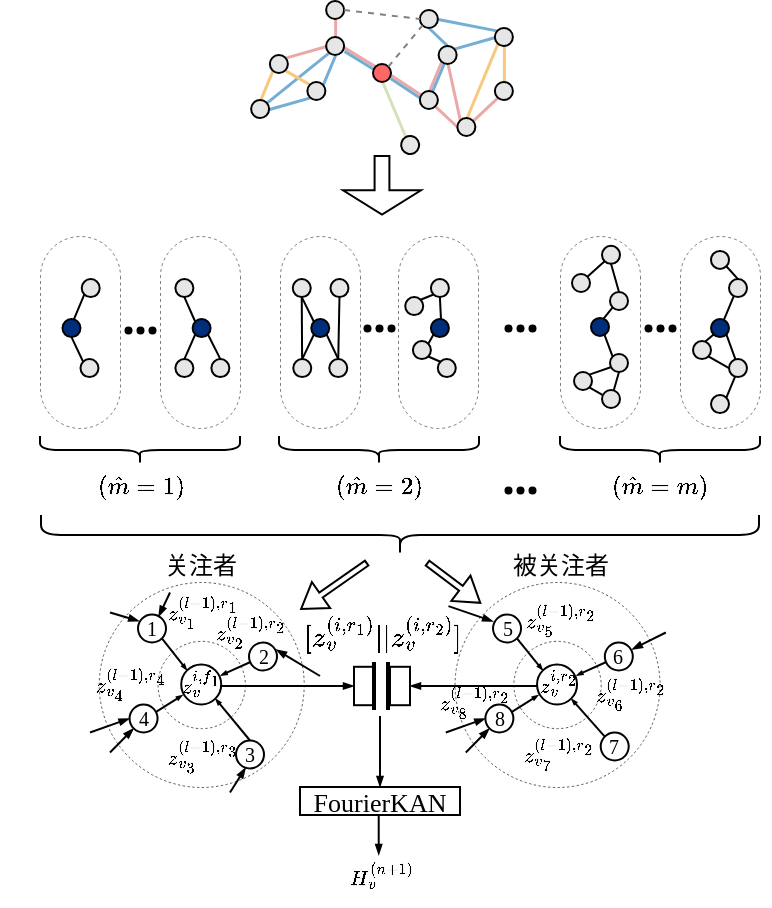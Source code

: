 <mxfile version="24.7.1" type="github">
  <diagram name="第 1 页" id="6IeeuFqkYJnslTpoebI-">
    <mxGraphModel dx="850" dy="1690" grid="1" gridSize="10" guides="1" tooltips="1" connect="1" arrows="1" fold="1" page="1" pageScale="1" pageWidth="827" pageHeight="1169" math="1" shadow="0">
      <root>
        <mxCell id="0" />
        <mxCell id="1" parent="0" />
        <mxCell id="GOoZsCCYg1d0ssd65Wgo-42" value="" style="html=1;shadow=0;dashed=0;align=center;verticalAlign=middle;shape=mxgraph.arrows2.arrow;dy=0.81;dx=12.12;notch=0;rotation=-180;flipH=0;flipV=0;direction=north;" parent="1" vertex="1">
          <mxGeometry x="201.5" y="-999.99" width="39" height="29.28" as="geometry" />
        </mxCell>
        <mxCell id="GOoZsCCYg1d0ssd65Wgo-129" value="" style="group" parent="1" vertex="1" connectable="0">
          <mxGeometry x="370" y="-960" width="40" height="96" as="geometry" />
        </mxCell>
        <mxCell id="GOoZsCCYg1d0ssd65Wgo-110" value="" style="rounded=1;whiteSpace=wrap;html=1;rotation=90;arcSize=50;dashed=1;opacity=50;strokeWidth=0.5;container=0;" parent="GOoZsCCYg1d0ssd65Wgo-129" vertex="1">
          <mxGeometry x="-28" y="28" width="96" height="40" as="geometry" />
        </mxCell>
        <mxCell id="GOoZsCCYg1d0ssd65Wgo-67" value="" style="ellipse;whiteSpace=wrap;html=1;aspect=fixed;container=0;fillColor=#002e7a;movable=1;resizable=1;rotatable=1;deletable=1;editable=1;locked=0;connectable=1;" parent="GOoZsCCYg1d0ssd65Wgo-129" vertex="1">
          <mxGeometry x="15.5" y="41.54" width="9" height="9" as="geometry" />
        </mxCell>
        <mxCell id="GOoZsCCYg1d0ssd65Wgo-68" value="" style="ellipse;whiteSpace=wrap;html=1;aspect=fixed;container=0;fillColor=#E6E6E6;movable=1;resizable=1;rotatable=1;deletable=1;editable=1;locked=0;connectable=1;" parent="GOoZsCCYg1d0ssd65Wgo-129" vertex="1">
          <mxGeometry x="6.5" y="52.54" width="9" height="9" as="geometry" />
        </mxCell>
        <mxCell id="GOoZsCCYg1d0ssd65Wgo-69" value="" style="ellipse;whiteSpace=wrap;html=1;aspect=fixed;container=0;fillColor=#E6E6E6;movable=1;resizable=1;rotatable=1;deletable=1;editable=1;locked=0;connectable=1;" parent="GOoZsCCYg1d0ssd65Wgo-129" vertex="1">
          <mxGeometry x="24.5" y="61.54" width="9" height="9" as="geometry" />
        </mxCell>
        <mxCell id="GOoZsCCYg1d0ssd65Wgo-70" value="" style="ellipse;whiteSpace=wrap;html=1;aspect=fixed;container=0;fillColor=#E6E6E6;movable=1;resizable=1;rotatable=1;deletable=1;editable=1;locked=0;connectable=1;" parent="GOoZsCCYg1d0ssd65Wgo-129" vertex="1">
          <mxGeometry x="15.5" y="79.54" width="9" height="9" as="geometry" />
        </mxCell>
        <mxCell id="GOoZsCCYg1d0ssd65Wgo-71" value="" style="ellipse;whiteSpace=wrap;html=1;aspect=fixed;container=0;fillColor=#E6E6E6;movable=1;resizable=1;rotatable=1;deletable=1;editable=1;locked=0;connectable=1;" parent="GOoZsCCYg1d0ssd65Wgo-129" vertex="1">
          <mxGeometry x="24.5" y="21.54" width="9" height="9" as="geometry" />
        </mxCell>
        <mxCell id="GOoZsCCYg1d0ssd65Wgo-72" value="" style="ellipse;whiteSpace=wrap;html=1;aspect=fixed;container=0;fillColor=#E6E6E6;movable=1;resizable=1;rotatable=1;deletable=1;editable=1;locked=0;connectable=1;" parent="GOoZsCCYg1d0ssd65Wgo-129" vertex="1">
          <mxGeometry x="15.5" y="7.45" width="9" height="9" as="geometry" />
        </mxCell>
        <mxCell id="GOoZsCCYg1d0ssd65Wgo-94" value="" style="endArrow=none;html=1;rounded=0;entryX=1;entryY=1;entryDx=0;entryDy=0;exitX=0;exitY=0.5;exitDx=0;exitDy=0;" parent="GOoZsCCYg1d0ssd65Wgo-129" source="GOoZsCCYg1d0ssd65Wgo-69" target="GOoZsCCYg1d0ssd65Wgo-68" edge="1">
          <mxGeometry width="50" height="50" relative="1" as="geometry">
            <mxPoint x="34.505" y="75.54" as="sourcePoint" />
            <mxPoint x="23.505" y="70.54" as="targetPoint" />
          </mxGeometry>
        </mxCell>
        <mxCell id="GOoZsCCYg1d0ssd65Wgo-95" value="" style="endArrow=none;html=1;rounded=0;entryX=1;entryY=1;entryDx=0;entryDy=0;exitX=0.354;exitY=0.007;exitDx=0;exitDy=0;exitPerimeter=0;" parent="GOoZsCCYg1d0ssd65Wgo-129" source="GOoZsCCYg1d0ssd65Wgo-69" target="GOoZsCCYg1d0ssd65Wgo-67" edge="1">
          <mxGeometry width="50" height="50" relative="1" as="geometry">
            <mxPoint x="44.505" y="85.54" as="sourcePoint" />
            <mxPoint x="33.505" y="80.54" as="targetPoint" />
          </mxGeometry>
        </mxCell>
        <mxCell id="GOoZsCCYg1d0ssd65Wgo-96" value="" style="endArrow=none;html=1;rounded=0;entryX=0.684;entryY=0.023;entryDx=0;entryDy=0;exitX=0;exitY=1;exitDx=0;exitDy=0;entryPerimeter=0;" parent="GOoZsCCYg1d0ssd65Wgo-129" source="GOoZsCCYg1d0ssd65Wgo-67" target="GOoZsCCYg1d0ssd65Wgo-68" edge="1">
          <mxGeometry width="50" height="50" relative="1" as="geometry">
            <mxPoint x="54.505" y="95.54" as="sourcePoint" />
            <mxPoint x="43.505" y="90.54" as="targetPoint" />
          </mxGeometry>
        </mxCell>
        <mxCell id="GOoZsCCYg1d0ssd65Wgo-97" value="" style="endArrow=none;html=1;rounded=0;entryX=1;entryY=0;entryDx=0;entryDy=0;exitX=0.339;exitY=0.977;exitDx=0;exitDy=0;exitPerimeter=0;" parent="GOoZsCCYg1d0ssd65Wgo-129" source="GOoZsCCYg1d0ssd65Wgo-69" target="GOoZsCCYg1d0ssd65Wgo-70" edge="1">
          <mxGeometry width="50" height="50" relative="1" as="geometry">
            <mxPoint x="64.505" y="105.54" as="sourcePoint" />
            <mxPoint x="53.505" y="100.54" as="targetPoint" />
          </mxGeometry>
        </mxCell>
        <mxCell id="GOoZsCCYg1d0ssd65Wgo-98" value="" style="endArrow=none;html=1;rounded=0;entryX=0.713;entryY=0.052;entryDx=0;entryDy=0;exitX=0.265;exitY=0.947;exitDx=0;exitDy=0;exitPerimeter=0;entryPerimeter=0;" parent="GOoZsCCYg1d0ssd65Wgo-129" source="GOoZsCCYg1d0ssd65Wgo-71" target="GOoZsCCYg1d0ssd65Wgo-67" edge="1">
          <mxGeometry width="50" height="50" relative="1" as="geometry">
            <mxPoint x="37.505" y="71.54" as="sourcePoint" />
            <mxPoint x="33.505" y="59.54" as="targetPoint" />
          </mxGeometry>
        </mxCell>
        <mxCell id="GOoZsCCYg1d0ssd65Wgo-99" value="" style="endArrow=none;html=1;rounded=0;entryX=0.5;entryY=0;entryDx=0;entryDy=0;exitX=1;exitY=1;exitDx=0;exitDy=0;" parent="GOoZsCCYg1d0ssd65Wgo-129" source="GOoZsCCYg1d0ssd65Wgo-72" target="GOoZsCCYg1d0ssd65Wgo-71" edge="1">
          <mxGeometry width="50" height="50" relative="1" as="geometry">
            <mxPoint x="47.505" y="81.54" as="sourcePoint" />
            <mxPoint x="43.505" y="69.54" as="targetPoint" />
          </mxGeometry>
        </mxCell>
        <mxCell id="GOoZsCCYg1d0ssd65Wgo-130" value="" style="group" parent="1" vertex="1" connectable="0">
          <mxGeometry x="310" y="-960" width="40" height="96" as="geometry" />
        </mxCell>
        <mxCell id="GOoZsCCYg1d0ssd65Wgo-114" value="" style="rounded=1;whiteSpace=wrap;html=1;rotation=90;arcSize=50;dashed=1;opacity=50;strokeWidth=0.5;container=0;" parent="GOoZsCCYg1d0ssd65Wgo-130" vertex="1">
          <mxGeometry x="-28" y="28" width="96" height="40" as="geometry" />
        </mxCell>
        <mxCell id="GOoZsCCYg1d0ssd65Wgo-60" value="" style="ellipse;whiteSpace=wrap;html=1;aspect=fixed;container=0;fillColor=#E6E6E6;movable=1;resizable=1;rotatable=1;deletable=1;editable=1;locked=0;connectable=1;" parent="GOoZsCCYg1d0ssd65Wgo-130" vertex="1">
          <mxGeometry x="6" y="19" width="9" height="9" as="geometry" />
        </mxCell>
        <mxCell id="GOoZsCCYg1d0ssd65Wgo-61" value="" style="ellipse;whiteSpace=wrap;html=1;aspect=fixed;container=0;fillColor=#E6E6E6;movable=1;resizable=1;rotatable=1;deletable=1;editable=1;locked=0;connectable=1;" parent="GOoZsCCYg1d0ssd65Wgo-130" vertex="1">
          <mxGeometry x="21" y="4.91" width="9" height="9" as="geometry" />
        </mxCell>
        <mxCell id="GOoZsCCYg1d0ssd65Wgo-62" value="" style="ellipse;whiteSpace=wrap;html=1;aspect=fixed;container=0;fillColor=#E6E6E6;movable=1;resizable=1;rotatable=1;deletable=1;editable=1;locked=0;connectable=1;" parent="GOoZsCCYg1d0ssd65Wgo-130" vertex="1">
          <mxGeometry x="25" y="28" width="9" height="9" as="geometry" />
        </mxCell>
        <mxCell id="GOoZsCCYg1d0ssd65Wgo-63" value="" style="ellipse;whiteSpace=wrap;html=1;aspect=fixed;container=0;fillColor=#002e7a;movable=1;resizable=1;rotatable=1;deletable=1;editable=1;locked=0;connectable=1;" parent="GOoZsCCYg1d0ssd65Wgo-130" vertex="1">
          <mxGeometry x="15.5" y="40.95" width="9" height="9" as="geometry" />
        </mxCell>
        <mxCell id="GOoZsCCYg1d0ssd65Wgo-64" value="" style="ellipse;whiteSpace=wrap;html=1;aspect=fixed;container=0;fillColor=#E6E6E6;movable=1;resizable=1;rotatable=1;deletable=1;editable=1;locked=0;connectable=1;" parent="GOoZsCCYg1d0ssd65Wgo-130" vertex="1">
          <mxGeometry x="25" y="59" width="9" height="9" as="geometry" />
        </mxCell>
        <mxCell id="GOoZsCCYg1d0ssd65Wgo-65" value="" style="ellipse;whiteSpace=wrap;html=1;aspect=fixed;container=0;fillColor=#E6E6E6;movable=1;resizable=1;rotatable=1;deletable=1;editable=1;locked=0;connectable=1;" parent="GOoZsCCYg1d0ssd65Wgo-130" vertex="1">
          <mxGeometry x="7" y="68" width="9" height="9" as="geometry" />
        </mxCell>
        <mxCell id="GOoZsCCYg1d0ssd65Wgo-66" value="" style="ellipse;whiteSpace=wrap;html=1;aspect=fixed;container=0;fillColor=#E6E6E6;movable=1;resizable=1;rotatable=1;deletable=1;editable=1;locked=0;connectable=1;" parent="GOoZsCCYg1d0ssd65Wgo-130" vertex="1">
          <mxGeometry x="21" y="77" width="9" height="9" as="geometry" />
        </mxCell>
        <mxCell id="GOoZsCCYg1d0ssd65Wgo-87" value="" style="endArrow=none;html=1;rounded=0;entryX=1;entryY=0;entryDx=0;entryDy=0;exitX=0;exitY=1;exitDx=0;exitDy=0;" parent="GOoZsCCYg1d0ssd65Wgo-130" source="GOoZsCCYg1d0ssd65Wgo-61" target="GOoZsCCYg1d0ssd65Wgo-60" edge="1">
          <mxGeometry width="50" height="50" relative="1" as="geometry">
            <mxPoint x="-4.995" y="47" as="sourcePoint" />
            <mxPoint x="-3.995" y="58" as="targetPoint" />
          </mxGeometry>
        </mxCell>
        <mxCell id="GOoZsCCYg1d0ssd65Wgo-88" value="" style="endArrow=none;html=1;rounded=0;entryX=0.5;entryY=0;entryDx=0;entryDy=0;exitX=0.5;exitY=1;exitDx=0;exitDy=0;" parent="GOoZsCCYg1d0ssd65Wgo-130" source="GOoZsCCYg1d0ssd65Wgo-61" target="GOoZsCCYg1d0ssd65Wgo-62" edge="1">
          <mxGeometry width="50" height="50" relative="1" as="geometry">
            <mxPoint x="32.005" y="23" as="sourcePoint" />
            <mxPoint x="24.005" y="30" as="targetPoint" />
          </mxGeometry>
        </mxCell>
        <mxCell id="GOoZsCCYg1d0ssd65Wgo-90" value="" style="endArrow=none;html=1;rounded=0;entryX=0;entryY=1;entryDx=0;entryDy=0;exitX=0.713;exitY=0.022;exitDx=0;exitDy=0;exitPerimeter=0;" parent="GOoZsCCYg1d0ssd65Wgo-130" source="GOoZsCCYg1d0ssd65Wgo-63" target="GOoZsCCYg1d0ssd65Wgo-62" edge="1">
          <mxGeometry width="50" height="50" relative="1" as="geometry">
            <mxPoint x="35.005" y="42" as="sourcePoint" />
            <mxPoint x="24.005" y="37" as="targetPoint" />
          </mxGeometry>
        </mxCell>
        <mxCell id="GOoZsCCYg1d0ssd65Wgo-91" value="" style="endArrow=none;html=1;rounded=0;entryX=0.757;entryY=0.962;entryDx=0;entryDy=0;exitX=0;exitY=0;exitDx=0;exitDy=0;entryPerimeter=0;" parent="GOoZsCCYg1d0ssd65Wgo-130" source="GOoZsCCYg1d0ssd65Wgo-64" target="GOoZsCCYg1d0ssd65Wgo-63" edge="1">
          <mxGeometry width="50" height="50" relative="1" as="geometry">
            <mxPoint x="45.005" y="52" as="sourcePoint" />
            <mxPoint x="34.005" y="47" as="targetPoint" />
          </mxGeometry>
        </mxCell>
        <mxCell id="GOoZsCCYg1d0ssd65Wgo-92" value="" style="endArrow=none;html=1;rounded=0;entryX=1;entryY=0;entryDx=0;entryDy=0;exitX=0.041;exitY=0.739;exitDx=0;exitDy=0;exitPerimeter=0;" parent="GOoZsCCYg1d0ssd65Wgo-130" source="GOoZsCCYg1d0ssd65Wgo-64" target="GOoZsCCYg1d0ssd65Wgo-65" edge="1">
          <mxGeometry width="50" height="50" relative="1" as="geometry">
            <mxPoint x="55.005" y="62" as="sourcePoint" />
            <mxPoint x="44.005" y="57" as="targetPoint" />
          </mxGeometry>
        </mxCell>
        <mxCell id="GOoZsCCYg1d0ssd65Wgo-93" value="" style="endArrow=none;html=1;rounded=0;entryX=1;entryY=1;entryDx=0;entryDy=0;exitX=0.023;exitY=0.275;exitDx=0;exitDy=0;exitPerimeter=0;" parent="GOoZsCCYg1d0ssd65Wgo-130" source="GOoZsCCYg1d0ssd65Wgo-66" target="GOoZsCCYg1d0ssd65Wgo-65" edge="1">
          <mxGeometry width="50" height="50" relative="1" as="geometry">
            <mxPoint x="65.005" y="72" as="sourcePoint" />
            <mxPoint x="54.005" y="67" as="targetPoint" />
          </mxGeometry>
        </mxCell>
        <mxCell id="GOoZsCCYg1d0ssd65Wgo-108" value="" style="endArrow=none;html=1;rounded=0;entryX=0.5;entryY=1;entryDx=0;entryDy=0;exitX=0.655;exitY=0.018;exitDx=0;exitDy=0;exitPerimeter=0;" parent="GOoZsCCYg1d0ssd65Wgo-130" source="GOoZsCCYg1d0ssd65Wgo-66" target="GOoZsCCYg1d0ssd65Wgo-64" edge="1">
          <mxGeometry width="50" height="50" relative="1" as="geometry">
            <mxPoint x="35" y="75.91" as="sourcePoint" />
            <mxPoint x="25" y="78.91" as="targetPoint" />
          </mxGeometry>
        </mxCell>
        <mxCell id="GOoZsCCYg1d0ssd65Wgo-131" value="" style="group" parent="1" vertex="1" connectable="0">
          <mxGeometry x="229" y="-960.0" width="40" height="96" as="geometry" />
        </mxCell>
        <mxCell id="GOoZsCCYg1d0ssd65Wgo-125" value="" style="rounded=1;whiteSpace=wrap;html=1;rotation=90;arcSize=50;dashed=1;opacity=50;strokeWidth=0.5;container=0;" parent="GOoZsCCYg1d0ssd65Wgo-131" vertex="1">
          <mxGeometry x="-28" y="28" width="96" height="40" as="geometry" />
        </mxCell>
        <mxCell id="GOoZsCCYg1d0ssd65Wgo-103" value="" style="group" parent="GOoZsCCYg1d0ssd65Wgo-131" vertex="1" connectable="0">
          <mxGeometry x="3.61" y="21.55" width="25.29" height="49" as="geometry" />
        </mxCell>
        <mxCell id="GOoZsCCYg1d0ssd65Wgo-55" value="" style="ellipse;whiteSpace=wrap;html=1;aspect=fixed;container=0;fillColor=#E6E6E6;movable=1;resizable=1;rotatable=1;deletable=1;editable=1;locked=0;connectable=1;" parent="GOoZsCCYg1d0ssd65Wgo-103" vertex="1">
          <mxGeometry y="9" width="9" height="9" as="geometry" />
        </mxCell>
        <mxCell id="GOoZsCCYg1d0ssd65Wgo-56" value="" style="ellipse;whiteSpace=wrap;html=1;aspect=fixed;container=0;fillColor=#E6E6E6;movable=1;resizable=1;rotatable=1;deletable=1;editable=1;locked=0;connectable=1;" parent="GOoZsCCYg1d0ssd65Wgo-103" vertex="1">
          <mxGeometry x="12.84" width="9" height="9" as="geometry" />
        </mxCell>
        <mxCell id="GOoZsCCYg1d0ssd65Wgo-57" value="" style="ellipse;whiteSpace=wrap;html=1;aspect=fixed;container=0;fillColor=#002e7a;movable=1;resizable=1;rotatable=1;deletable=1;editable=1;locked=0;connectable=1;" parent="GOoZsCCYg1d0ssd65Wgo-103" vertex="1">
          <mxGeometry x="12.84" y="20" width="9" height="9" as="geometry" />
        </mxCell>
        <mxCell id="GOoZsCCYg1d0ssd65Wgo-58" value="" style="ellipse;whiteSpace=wrap;html=1;aspect=fixed;container=0;fillColor=#E6E6E6;movable=1;resizable=1;rotatable=1;deletable=1;editable=1;locked=0;connectable=1;" parent="GOoZsCCYg1d0ssd65Wgo-103" vertex="1">
          <mxGeometry x="3.84" y="31" width="9" height="9" as="geometry" />
        </mxCell>
        <mxCell id="GOoZsCCYg1d0ssd65Wgo-59" value="" style="ellipse;whiteSpace=wrap;html=1;aspect=fixed;container=0;fillColor=#E6E6E6;movable=1;resizable=1;rotatable=1;deletable=1;editable=1;locked=0;connectable=1;" parent="GOoZsCCYg1d0ssd65Wgo-103" vertex="1">
          <mxGeometry x="16.29" y="40" width="9" height="9" as="geometry" />
        </mxCell>
        <mxCell id="GOoZsCCYg1d0ssd65Wgo-83" value="" style="endArrow=none;html=1;rounded=0;entryX=1;entryY=0;entryDx=0;entryDy=0;exitX=0;exitY=1;exitDx=0;exitDy=0;" parent="GOoZsCCYg1d0ssd65Wgo-103" source="GOoZsCCYg1d0ssd65Wgo-56" target="GOoZsCCYg1d0ssd65Wgo-55" edge="1">
          <mxGeometry width="50" height="50" relative="1" as="geometry">
            <mxPoint x="0.875" y="60" as="sourcePoint" />
            <mxPoint x="-5.125" y="48" as="targetPoint" />
          </mxGeometry>
        </mxCell>
        <mxCell id="GOoZsCCYg1d0ssd65Wgo-84" value="" style="endArrow=none;html=1;rounded=0;entryX=1;entryY=0;entryDx=0;entryDy=0;exitX=0.5;exitY=1;exitDx=0;exitDy=0;" parent="GOoZsCCYg1d0ssd65Wgo-103" source="GOoZsCCYg1d0ssd65Wgo-56" edge="1">
          <mxGeometry width="50" height="50" relative="1" as="geometry">
            <mxPoint x="23.875" y="18" as="sourcePoint" />
            <mxPoint x="17.875" y="20" as="targetPoint" />
          </mxGeometry>
        </mxCell>
        <mxCell id="GOoZsCCYg1d0ssd65Wgo-85" value="" style="endArrow=none;html=1;rounded=0;entryX=1;entryY=0;entryDx=0;entryDy=0;exitX=0;exitY=1;exitDx=0;exitDy=0;" parent="GOoZsCCYg1d0ssd65Wgo-103" source="GOoZsCCYg1d0ssd65Wgo-57" target="GOoZsCCYg1d0ssd65Wgo-58" edge="1">
          <mxGeometry width="50" height="50" relative="1" as="geometry">
            <mxPoint x="26.875" y="19" as="sourcePoint" />
            <mxPoint x="27.875" y="30" as="targetPoint" />
          </mxGeometry>
        </mxCell>
        <mxCell id="GOoZsCCYg1d0ssd65Wgo-86" value="" style="endArrow=none;html=1;rounded=0;entryX=0;entryY=0;entryDx=0;entryDy=0;exitX=1;exitY=1;exitDx=0;exitDy=0;" parent="GOoZsCCYg1d0ssd65Wgo-103" source="GOoZsCCYg1d0ssd65Wgo-58" target="GOoZsCCYg1d0ssd65Wgo-59" edge="1">
          <mxGeometry width="50" height="50" relative="1" as="geometry">
            <mxPoint x="36.875" y="29" as="sourcePoint" />
            <mxPoint x="37.875" y="40" as="targetPoint" />
          </mxGeometry>
        </mxCell>
        <mxCell id="GOoZsCCYg1d0ssd65Wgo-132" value="" style="group" parent="1" vertex="1" connectable="0">
          <mxGeometry x="170" y="-960.0" width="40" height="96" as="geometry" />
        </mxCell>
        <mxCell id="GOoZsCCYg1d0ssd65Wgo-126" value="" style="rounded=1;whiteSpace=wrap;html=1;rotation=90;arcSize=50;dashed=1;opacity=50;strokeWidth=0.5;container=0;" parent="GOoZsCCYg1d0ssd65Wgo-132" vertex="1">
          <mxGeometry x="-28" y="28" width="96" height="40" as="geometry" />
        </mxCell>
        <mxCell id="GOoZsCCYg1d0ssd65Wgo-102" value="" style="group" parent="GOoZsCCYg1d0ssd65Wgo-132" vertex="1" connectable="0">
          <mxGeometry x="6.375" y="21.55" width="27.86" height="49" as="geometry" />
        </mxCell>
        <mxCell id="GOoZsCCYg1d0ssd65Wgo-50" value="" style="ellipse;whiteSpace=wrap;html=1;aspect=fixed;container=0;fillColor=#002e7a;movable=1;resizable=1;rotatable=1;deletable=1;editable=1;locked=0;connectable=1;" parent="GOoZsCCYg1d0ssd65Wgo-102" vertex="1">
          <mxGeometry x="9.25" y="20" width="9" height="9" as="geometry" />
        </mxCell>
        <mxCell id="GOoZsCCYg1d0ssd65Wgo-51" value="" style="ellipse;whiteSpace=wrap;html=1;aspect=fixed;container=0;fillColor=#E6E6E6;movable=1;resizable=1;rotatable=1;deletable=1;editable=1;locked=0;connectable=1;" parent="GOoZsCCYg1d0ssd65Wgo-102" vertex="1">
          <mxGeometry x="18.86" width="9" height="9" as="geometry" />
        </mxCell>
        <mxCell id="GOoZsCCYg1d0ssd65Wgo-52" value="" style="ellipse;whiteSpace=wrap;html=1;aspect=fixed;container=0;fillColor=#E6E6E6;movable=1;resizable=1;rotatable=1;deletable=1;editable=1;locked=0;connectable=1;" parent="GOoZsCCYg1d0ssd65Wgo-102" vertex="1">
          <mxGeometry x="18.25" y="40" width="9" height="9" as="geometry" />
        </mxCell>
        <mxCell id="GOoZsCCYg1d0ssd65Wgo-53" value="" style="ellipse;whiteSpace=wrap;html=1;aspect=fixed;container=0;fillColor=#E6E6E6;movable=1;resizable=1;rotatable=1;deletable=1;editable=1;locked=0;connectable=1;" parent="GOoZsCCYg1d0ssd65Wgo-102" vertex="1">
          <mxGeometry x="0.25" y="40" width="9" height="9" as="geometry" />
        </mxCell>
        <mxCell id="GOoZsCCYg1d0ssd65Wgo-54" value="" style="ellipse;whiteSpace=wrap;html=1;aspect=fixed;container=0;fillColor=#E6E6E6;movable=1;resizable=1;rotatable=1;deletable=1;editable=1;locked=0;connectable=1;" parent="GOoZsCCYg1d0ssd65Wgo-102" vertex="1">
          <mxGeometry width="9" height="9" as="geometry" />
        </mxCell>
        <mxCell id="GOoZsCCYg1d0ssd65Wgo-78" value="" style="endArrow=none;html=1;rounded=0;entryX=0.5;entryY=1;entryDx=0;entryDy=0;" parent="GOoZsCCYg1d0ssd65Wgo-102" target="GOoZsCCYg1d0ssd65Wgo-54" edge="1">
          <mxGeometry width="50" height="50" relative="1" as="geometry">
            <mxPoint x="4.685" y="40" as="sourcePoint" />
            <mxPoint x="-11.315" y="48" as="targetPoint" />
          </mxGeometry>
        </mxCell>
        <mxCell id="GOoZsCCYg1d0ssd65Wgo-79" value="" style="endArrow=none;html=1;rounded=0;entryX=0.5;entryY=1;entryDx=0;entryDy=0;exitX=0;exitY=0;exitDx=0;exitDy=0;" parent="GOoZsCCYg1d0ssd65Wgo-102" source="GOoZsCCYg1d0ssd65Wgo-50" target="GOoZsCCYg1d0ssd65Wgo-54" edge="1">
          <mxGeometry width="50" height="50" relative="1" as="geometry">
            <mxPoint x="-7.315" y="70" as="sourcePoint" />
            <mxPoint x="-1.315" y="58" as="targetPoint" />
          </mxGeometry>
        </mxCell>
        <mxCell id="GOoZsCCYg1d0ssd65Wgo-80" value="" style="endArrow=none;html=1;rounded=0;entryX=0;entryY=1;entryDx=0;entryDy=0;exitX=0.5;exitY=0;exitDx=0;exitDy=0;" parent="GOoZsCCYg1d0ssd65Wgo-102" source="GOoZsCCYg1d0ssd65Wgo-53" target="GOoZsCCYg1d0ssd65Wgo-50" edge="1">
          <mxGeometry width="50" height="50" relative="1" as="geometry">
            <mxPoint x="2.685" y="80" as="sourcePoint" />
            <mxPoint x="8.685" y="68" as="targetPoint" />
          </mxGeometry>
        </mxCell>
        <mxCell id="GOoZsCCYg1d0ssd65Wgo-81" value="" style="endArrow=none;html=1;rounded=0;entryX=1;entryY=1;entryDx=0;entryDy=0;exitX=0.5;exitY=0;exitDx=0;exitDy=0;" parent="GOoZsCCYg1d0ssd65Wgo-102" source="GOoZsCCYg1d0ssd65Wgo-52" target="GOoZsCCYg1d0ssd65Wgo-50" edge="1">
          <mxGeometry width="50" height="50" relative="1" as="geometry">
            <mxPoint x="12.685" y="90" as="sourcePoint" />
            <mxPoint x="18.685" y="78" as="targetPoint" />
          </mxGeometry>
        </mxCell>
        <mxCell id="GOoZsCCYg1d0ssd65Wgo-82" value="" style="endArrow=none;html=1;rounded=0;entryX=0.5;entryY=1;entryDx=0;entryDy=0;exitX=0.5;exitY=0;exitDx=0;exitDy=0;" parent="GOoZsCCYg1d0ssd65Wgo-102" source="GOoZsCCYg1d0ssd65Wgo-52" target="GOoZsCCYg1d0ssd65Wgo-51" edge="1">
          <mxGeometry width="50" height="50" relative="1" as="geometry">
            <mxPoint x="32.685" y="50" as="sourcePoint" />
            <mxPoint x="26.685" y="38" as="targetPoint" />
          </mxGeometry>
        </mxCell>
        <mxCell id="GOoZsCCYg1d0ssd65Wgo-133" value="" style="group" parent="1" vertex="1" connectable="0">
          <mxGeometry x="110" y="-960.0" width="40" height="96" as="geometry" />
        </mxCell>
        <mxCell id="GOoZsCCYg1d0ssd65Wgo-127" value="" style="rounded=1;whiteSpace=wrap;html=1;rotation=90;arcSize=50;dashed=1;opacity=50;strokeWidth=0.5;container=0;" parent="GOoZsCCYg1d0ssd65Wgo-133" vertex="1">
          <mxGeometry x="-28" y="28" width="96" height="40" as="geometry" />
        </mxCell>
        <mxCell id="GOoZsCCYg1d0ssd65Wgo-101" value="" style="group" parent="GOoZsCCYg1d0ssd65Wgo-133" vertex="1" connectable="0">
          <mxGeometry x="7.695" y="21.55" width="26.99" height="49" as="geometry" />
        </mxCell>
        <mxCell id="GOoZsCCYg1d0ssd65Wgo-46" value="" style="ellipse;whiteSpace=wrap;html=1;aspect=fixed;container=0;fillColor=#002e7a;movable=1;resizable=1;rotatable=1;deletable=1;editable=1;locked=0;connectable=1;" parent="GOoZsCCYg1d0ssd65Wgo-101" vertex="1">
          <mxGeometry x="8.61" y="20" width="9" height="9" as="geometry" />
        </mxCell>
        <mxCell id="GOoZsCCYg1d0ssd65Wgo-47" value="" style="ellipse;whiteSpace=wrap;html=1;aspect=fixed;container=0;fillColor=#E6E6E6;movable=1;resizable=1;rotatable=1;deletable=1;editable=1;locked=0;connectable=1;" parent="GOoZsCCYg1d0ssd65Wgo-101" vertex="1">
          <mxGeometry width="9" height="9" as="geometry" />
        </mxCell>
        <mxCell id="GOoZsCCYg1d0ssd65Wgo-48" value="" style="ellipse;whiteSpace=wrap;html=1;aspect=fixed;container=0;fillColor=#E6E6E6;movable=1;resizable=1;rotatable=1;deletable=1;editable=1;locked=0;connectable=1;" parent="GOoZsCCYg1d0ssd65Wgo-101" vertex="1">
          <mxGeometry x="17.99" y="40" width="9" height="9" as="geometry" />
        </mxCell>
        <mxCell id="GOoZsCCYg1d0ssd65Wgo-49" value="" style="ellipse;whiteSpace=wrap;html=1;aspect=fixed;container=0;fillColor=#E6E6E6;movable=1;resizable=1;rotatable=1;deletable=1;editable=1;locked=0;connectable=1;" parent="GOoZsCCYg1d0ssd65Wgo-101" vertex="1">
          <mxGeometry y="40" width="9" height="9" as="geometry" />
        </mxCell>
        <mxCell id="GOoZsCCYg1d0ssd65Wgo-75" value="" style="endArrow=none;html=1;rounded=0;entryX=0.5;entryY=1;entryDx=0;entryDy=0;exitX=0;exitY=0;exitDx=0;exitDy=0;" parent="GOoZsCCYg1d0ssd65Wgo-101" source="GOoZsCCYg1d0ssd65Wgo-46" target="GOoZsCCYg1d0ssd65Wgo-47" edge="1">
          <mxGeometry width="50" height="50" relative="1" as="geometry">
            <mxPoint x="-28.885" y="60" as="sourcePoint" />
            <mxPoint x="21.115" y="10" as="targetPoint" />
          </mxGeometry>
        </mxCell>
        <mxCell id="GOoZsCCYg1d0ssd65Wgo-76" value="" style="endArrow=none;html=1;rounded=0;entryX=0;entryY=1;entryDx=0;entryDy=0;exitX=0.5;exitY=0;exitDx=0;exitDy=0;" parent="GOoZsCCYg1d0ssd65Wgo-101" source="GOoZsCCYg1d0ssd65Wgo-49" target="GOoZsCCYg1d0ssd65Wgo-46" edge="1">
          <mxGeometry width="50" height="50" relative="1" as="geometry">
            <mxPoint x="-38.885" y="80" as="sourcePoint" />
            <mxPoint x="11.115" y="30" as="targetPoint" />
          </mxGeometry>
        </mxCell>
        <mxCell id="GOoZsCCYg1d0ssd65Wgo-77" value="" style="endArrow=none;html=1;rounded=0;entryX=1;entryY=1;entryDx=0;entryDy=0;exitX=0.5;exitY=0;exitDx=0;exitDy=0;" parent="GOoZsCCYg1d0ssd65Wgo-101" source="GOoZsCCYg1d0ssd65Wgo-48" target="GOoZsCCYg1d0ssd65Wgo-46" edge="1">
          <mxGeometry width="50" height="50" relative="1" as="geometry">
            <mxPoint x="14.115" y="50" as="sourcePoint" />
            <mxPoint x="20.115" y="38" as="targetPoint" />
          </mxGeometry>
        </mxCell>
        <mxCell id="GOoZsCCYg1d0ssd65Wgo-134" value="" style="group" parent="1" vertex="1" connectable="0">
          <mxGeometry x="50" y="-960.0" width="40" height="96" as="geometry" />
        </mxCell>
        <mxCell id="GOoZsCCYg1d0ssd65Wgo-128" value="" style="rounded=1;whiteSpace=wrap;html=1;rotation=90;arcSize=50;dashed=1;opacity=50;strokeWidth=0.5;container=0;" parent="GOoZsCCYg1d0ssd65Wgo-134" vertex="1">
          <mxGeometry x="-28" y="28" width="96" height="40" as="geometry" />
        </mxCell>
        <mxCell id="GOoZsCCYg1d0ssd65Wgo-100" value="" style="group" parent="GOoZsCCYg1d0ssd65Wgo-134" vertex="1" connectable="0">
          <mxGeometry x="11.245" y="21.55" width="18.61" height="49" as="geometry" />
        </mxCell>
        <mxCell id="GOoZsCCYg1d0ssd65Wgo-43" value="" style="ellipse;whiteSpace=wrap;html=1;aspect=fixed;container=0;fillColor=#002e7a;movable=1;resizable=1;rotatable=1;deletable=1;editable=1;locked=0;connectable=1;" parent="GOoZsCCYg1d0ssd65Wgo-100" vertex="1">
          <mxGeometry y="20" width="9" height="9" as="geometry" />
        </mxCell>
        <mxCell id="GOoZsCCYg1d0ssd65Wgo-44" value="" style="ellipse;whiteSpace=wrap;html=1;aspect=fixed;container=0;fillColor=#E6E6E6;movable=1;resizable=1;rotatable=1;deletable=1;editable=1;locked=0;connectable=1;" parent="GOoZsCCYg1d0ssd65Wgo-100" vertex="1">
          <mxGeometry x="9.61" width="9" height="9" as="geometry" />
        </mxCell>
        <mxCell id="GOoZsCCYg1d0ssd65Wgo-45" value="" style="ellipse;whiteSpace=wrap;html=1;aspect=fixed;container=0;fillColor=#E6E6E6;movable=1;resizable=1;rotatable=1;deletable=1;editable=1;locked=0;connectable=1;" parent="GOoZsCCYg1d0ssd65Wgo-100" vertex="1">
          <mxGeometry x="9" y="40" width="9" height="9" as="geometry" />
        </mxCell>
        <mxCell id="GOoZsCCYg1d0ssd65Wgo-73" value="" style="endArrow=none;html=1;rounded=0;entryX=0;entryY=1;entryDx=0;entryDy=0;" parent="GOoZsCCYg1d0ssd65Wgo-100" target="GOoZsCCYg1d0ssd65Wgo-44" edge="1">
          <mxGeometry width="50" height="50" relative="1" as="geometry">
            <mxPoint x="5.755" y="20" as="sourcePoint" />
            <mxPoint x="18.005" y="1" as="targetPoint" />
          </mxGeometry>
        </mxCell>
        <mxCell id="GOoZsCCYg1d0ssd65Wgo-74" value="" style="endArrow=none;html=1;rounded=0;entryX=0.5;entryY=1;entryDx=0;entryDy=0;exitX=0;exitY=0;exitDx=0;exitDy=0;" parent="GOoZsCCYg1d0ssd65Wgo-100" source="GOoZsCCYg1d0ssd65Wgo-45" target="GOoZsCCYg1d0ssd65Wgo-43" edge="1">
          <mxGeometry width="50" height="50" relative="1" as="geometry">
            <mxPoint x="-0.005" y="70" as="sourcePoint" />
            <mxPoint x="49.995" y="20" as="targetPoint" />
          </mxGeometry>
        </mxCell>
        <mxCell id="GOoZsCCYg1d0ssd65Wgo-136" value="" style="group" parent="1" vertex="1" connectable="0">
          <mxGeometry x="155.565" y="-1077.5" width="130.875" height="77.511" as="geometry" />
        </mxCell>
        <mxCell id="GOoZsCCYg1d0ssd65Wgo-3" value="" style="endArrow=none;html=1;rounded=0;entryX=0;entryY=0.5;entryDx=0;entryDy=0;exitX=1;exitY=1;exitDx=0;exitDy=0;strokeColor=#ECA8A9;strokeWidth=1.5;movable=1;resizable=1;rotatable=1;deletable=1;editable=1;locked=0;connectable=1;" parent="GOoZsCCYg1d0ssd65Wgo-136" source="GOoZsCCYg1d0ssd65Wgo-30" target="GOoZsCCYg1d0ssd65Wgo-29" edge="1">
          <mxGeometry width="50" height="50" relative="1" as="geometry">
            <mxPoint x="-84.375" y="144" as="sourcePoint" />
            <mxPoint x="-37.5" y="99" as="targetPoint" />
          </mxGeometry>
        </mxCell>
        <mxCell id="GOoZsCCYg1d0ssd65Wgo-4" value="" style="endArrow=none;html=1;rounded=0;entryX=0;entryY=1;entryDx=0;entryDy=0;exitX=1;exitY=0;exitDx=0;exitDy=0;strokeColor=#ECA8A9;strokeWidth=1.5;movable=1;resizable=1;rotatable=1;deletable=1;editable=1;locked=0;connectable=1;" parent="GOoZsCCYg1d0ssd65Wgo-136" source="GOoZsCCYg1d0ssd65Wgo-29" target="GOoZsCCYg1d0ssd65Wgo-27" edge="1">
          <mxGeometry width="50" height="50" relative="1" as="geometry">
            <mxPoint x="-84.375" y="135" as="sourcePoint" />
            <mxPoint x="-37.5" y="90" as="targetPoint" />
          </mxGeometry>
        </mxCell>
        <mxCell id="GOoZsCCYg1d0ssd65Wgo-5" value="" style="endArrow=none;html=1;rounded=0;entryX=0.5;entryY=1;entryDx=0;entryDy=0;exitX=0.5;exitY=0;exitDx=0;exitDy=0;strokeColor=#F7C97E;strokeWidth=1.5;movable=1;resizable=1;rotatable=1;deletable=1;editable=1;locked=0;connectable=1;" parent="GOoZsCCYg1d0ssd65Wgo-136" source="GOoZsCCYg1d0ssd65Wgo-27" target="GOoZsCCYg1d0ssd65Wgo-25" edge="1">
          <mxGeometry width="50" height="50" relative="1" as="geometry">
            <mxPoint x="-84.375" y="117" as="sourcePoint" />
            <mxPoint x="-37.5" y="72" as="targetPoint" />
          </mxGeometry>
        </mxCell>
        <mxCell id="GOoZsCCYg1d0ssd65Wgo-6" value="" style="endArrow=none;html=1;rounded=0;entryX=0.5;entryY=1;entryDx=0;entryDy=0;exitX=0;exitY=0;exitDx=0;exitDy=0;strokeColor=#ECA8A9;strokeWidth=1.5;movable=1;resizable=1;rotatable=1;deletable=1;editable=1;locked=0;connectable=1;" parent="GOoZsCCYg1d0ssd65Wgo-136" source="GOoZsCCYg1d0ssd65Wgo-29" target="GOoZsCCYg1d0ssd65Wgo-28" edge="1">
          <mxGeometry width="50" height="50" relative="1" as="geometry">
            <mxPoint x="93.75" y="99" as="sourcePoint" />
            <mxPoint x="-65.625" y="54" as="targetPoint" />
          </mxGeometry>
        </mxCell>
        <mxCell id="GOoZsCCYg1d0ssd65Wgo-7" value="" style="endArrow=none;html=1;rounded=0;entryX=0;entryY=1;entryDx=0;entryDy=0;exitX=0.5;exitY=0;exitDx=0;exitDy=0;strokeColor=#F7C97E;strokeWidth=1.5;movable=1;resizable=1;rotatable=1;deletable=1;editable=1;locked=0;connectable=1;" parent="GOoZsCCYg1d0ssd65Wgo-136" source="GOoZsCCYg1d0ssd65Wgo-29" target="GOoZsCCYg1d0ssd65Wgo-25" edge="1">
          <mxGeometry width="50" height="50" relative="1" as="geometry">
            <mxPoint x="-93.75" y="99" as="sourcePoint" />
            <mxPoint x="-46.875" y="54" as="targetPoint" />
          </mxGeometry>
        </mxCell>
        <mxCell id="GOoZsCCYg1d0ssd65Wgo-8" value="" style="endArrow=none;html=1;rounded=0;entryX=0;entryY=0.5;entryDx=0;entryDy=0;exitX=1;exitY=0;exitDx=0;exitDy=0;strokeColor=#74AED4;strokeWidth=1.5;movable=1;resizable=1;rotatable=1;deletable=1;editable=1;locked=0;connectable=1;" parent="GOoZsCCYg1d0ssd65Wgo-136" source="GOoZsCCYg1d0ssd65Wgo-28" target="GOoZsCCYg1d0ssd65Wgo-25" edge="1">
          <mxGeometry width="50" height="50" relative="1" as="geometry">
            <mxPoint x="-65.625" y="117" as="sourcePoint" />
            <mxPoint x="-18.75" y="72" as="targetPoint" />
          </mxGeometry>
        </mxCell>
        <mxCell id="GOoZsCCYg1d0ssd65Wgo-9" value="" style="endArrow=none;html=1;rounded=0;entryX=0;entryY=1;entryDx=0;entryDy=0;exitX=0.5;exitY=0;exitDx=0;exitDy=0;strokeColor=#74AED4;strokeWidth=1.5;movable=1;resizable=1;rotatable=1;deletable=1;editable=1;locked=0;connectable=1;" parent="GOoZsCCYg1d0ssd65Wgo-136" source="GOoZsCCYg1d0ssd65Wgo-28" target="GOoZsCCYg1d0ssd65Wgo-26" edge="1">
          <mxGeometry width="50" height="50" relative="1" as="geometry">
            <mxPoint x="-84.375" y="72" as="sourcePoint" />
            <mxPoint x="-37.5" y="27" as="targetPoint" />
          </mxGeometry>
        </mxCell>
        <mxCell id="GOoZsCCYg1d0ssd65Wgo-10" value="" style="endArrow=none;html=1;rounded=0;entryX=1;entryY=1;entryDx=0;entryDy=0;exitX=0;exitY=0;exitDx=0;exitDy=0;strokeColor=#74AED4;strokeWidth=1.5;movable=1;resizable=1;rotatable=1;deletable=1;editable=1;locked=0;connectable=1;" parent="GOoZsCCYg1d0ssd65Wgo-136" source="GOoZsCCYg1d0ssd65Wgo-25" target="GOoZsCCYg1d0ssd65Wgo-26" edge="1">
          <mxGeometry width="50" height="50" relative="1" as="geometry">
            <mxPoint x="-84.375" y="90" as="sourcePoint" />
            <mxPoint x="-37.5" y="45" as="targetPoint" />
          </mxGeometry>
        </mxCell>
        <mxCell id="GOoZsCCYg1d0ssd65Wgo-11" value="" style="endArrow=none;html=1;rounded=0;entryX=0;entryY=1;entryDx=0;entryDy=0;exitX=1;exitY=0.5;exitDx=0;exitDy=0;strokeColor=#74AED4;strokeWidth=1.5;movable=1;resizable=1;rotatable=1;deletable=1;editable=1;locked=0;connectable=1;" parent="GOoZsCCYg1d0ssd65Wgo-136" source="GOoZsCCYg1d0ssd65Wgo-37" target="GOoZsCCYg1d0ssd65Wgo-35" edge="1">
          <mxGeometry width="50" height="50" relative="1" as="geometry">
            <mxPoint x="-93.75" y="81" as="sourcePoint" />
            <mxPoint x="-46.875" y="36" as="targetPoint" />
          </mxGeometry>
        </mxCell>
        <mxCell id="GOoZsCCYg1d0ssd65Wgo-12" value="" style="endArrow=none;html=1;rounded=0;entryX=0;entryY=1;entryDx=0;entryDy=0;exitX=1;exitY=0;exitDx=0;exitDy=0;strokeColor=#74AED4;strokeWidth=1.5;movable=1;resizable=1;rotatable=1;deletable=1;editable=1;locked=0;connectable=1;" parent="GOoZsCCYg1d0ssd65Wgo-136" source="GOoZsCCYg1d0ssd65Wgo-37" target="GOoZsCCYg1d0ssd65Wgo-33" edge="1">
          <mxGeometry width="50" height="50" relative="1" as="geometry">
            <mxPoint x="-103.125" y="72" as="sourcePoint" />
            <mxPoint x="-56.25" y="27" as="targetPoint" />
          </mxGeometry>
        </mxCell>
        <mxCell id="GOoZsCCYg1d0ssd65Wgo-13" value="" style="endArrow=none;html=1;rounded=0;entryX=0.5;entryY=1;entryDx=0;entryDy=0;exitX=1;exitY=0;exitDx=0;exitDy=0;strokeColor=#74AED4;strokeWidth=1.5;movable=1;resizable=1;rotatable=1;deletable=1;editable=1;locked=0;connectable=1;" parent="GOoZsCCYg1d0ssd65Wgo-136" source="GOoZsCCYg1d0ssd65Wgo-35" target="GOoZsCCYg1d0ssd65Wgo-33" edge="1">
          <mxGeometry width="50" height="50" relative="1" as="geometry">
            <mxPoint x="-75" y="90" as="sourcePoint" />
            <mxPoint x="-28.125" y="45" as="targetPoint" />
          </mxGeometry>
        </mxCell>
        <mxCell id="GOoZsCCYg1d0ssd65Wgo-14" value="" style="endArrow=none;html=1;rounded=0;entryX=1;entryY=1;entryDx=0;entryDy=0;exitX=0;exitY=0;exitDx=0;exitDy=0;strokeColor=#F7C97E;strokeWidth=1.5;movable=1;resizable=1;rotatable=1;deletable=1;editable=1;locked=0;connectable=1;" parent="GOoZsCCYg1d0ssd65Wgo-136" source="GOoZsCCYg1d0ssd65Wgo-35" target="GOoZsCCYg1d0ssd65Wgo-36" edge="1">
          <mxGeometry width="50" height="50" relative="1" as="geometry">
            <mxPoint x="-84.375" y="81" as="sourcePoint" />
            <mxPoint x="-37.5" y="36" as="targetPoint" />
          </mxGeometry>
        </mxCell>
        <mxCell id="GOoZsCCYg1d0ssd65Wgo-15" value="" style="endArrow=none;html=1;rounded=0;exitX=0;exitY=0;exitDx=0;exitDy=0;strokeColor=#D3E2B7;strokeWidth=1.5;movable=1;resizable=1;rotatable=1;deletable=1;editable=1;locked=0;connectable=1;" parent="GOoZsCCYg1d0ssd65Wgo-136" source="GOoZsCCYg1d0ssd65Wgo-31" edge="1">
          <mxGeometry width="50" height="50" relative="1" as="geometry">
            <mxPoint x="18.75" y="85.5" as="sourcePoint" />
            <mxPoint x="65.625" y="40.5" as="targetPoint" />
          </mxGeometry>
        </mxCell>
        <mxCell id="GOoZsCCYg1d0ssd65Wgo-16" value="" style="endArrow=none;html=1;rounded=0;entryX=0.5;entryY=0;entryDx=0;entryDy=0;exitX=0.5;exitY=1;exitDx=0;exitDy=0;strokeColor=#ECA8A9;strokeWidth=1.5;movable=1;resizable=1;rotatable=1;deletable=1;editable=1;locked=0;connectable=1;" parent="GOoZsCCYg1d0ssd65Wgo-136" source="GOoZsCCYg1d0ssd65Wgo-34" target="GOoZsCCYg1d0ssd65Wgo-33" edge="1">
          <mxGeometry width="50" height="50" relative="1" as="geometry">
            <mxPoint x="-65.625" y="72" as="sourcePoint" />
            <mxPoint x="-18.75" y="27" as="targetPoint" />
          </mxGeometry>
        </mxCell>
        <mxCell id="GOoZsCCYg1d0ssd65Wgo-17" value="" style="endArrow=none;html=1;rounded=0;entryX=0;entryY=0.5;entryDx=0;entryDy=0;exitX=1;exitY=0;exitDx=0;exitDy=0;strokeColor=#ECA8A9;strokeWidth=1.5;movable=1;resizable=1;rotatable=1;deletable=1;editable=1;locked=0;connectable=1;" parent="GOoZsCCYg1d0ssd65Wgo-136" source="GOoZsCCYg1d0ssd65Wgo-36" target="GOoZsCCYg1d0ssd65Wgo-33" edge="1">
          <mxGeometry width="50" height="50" relative="1" as="geometry">
            <mxPoint x="-84.375" y="81" as="sourcePoint" />
            <mxPoint x="-37.5" y="36" as="targetPoint" />
          </mxGeometry>
        </mxCell>
        <mxCell id="GOoZsCCYg1d0ssd65Wgo-18" value="" style="endArrow=none;html=1;rounded=0;entryX=0;entryY=1;entryDx=0;entryDy=0;exitX=0.5;exitY=0;exitDx=0;exitDy=0;strokeColor=#F7C97E;strokeWidth=1.5;movable=1;resizable=1;rotatable=1;deletable=1;editable=1;locked=0;connectable=1;" parent="GOoZsCCYg1d0ssd65Wgo-136" source="GOoZsCCYg1d0ssd65Wgo-37" target="GOoZsCCYg1d0ssd65Wgo-36" edge="1">
          <mxGeometry width="50" height="50" relative="1" as="geometry">
            <mxPoint x="-84.375" y="90" as="sourcePoint" />
            <mxPoint x="-37.5" y="45" as="targetPoint" />
          </mxGeometry>
        </mxCell>
        <mxCell id="GOoZsCCYg1d0ssd65Wgo-19" value="" style="endArrow=none;html=1;rounded=0;entryX=0;entryY=1;entryDx=0;entryDy=0;exitX=0.5;exitY=0;exitDx=0;exitDy=0;strokeColor=#ECA8A9;strokeWidth=1.5;movable=1;resizable=1;rotatable=1;deletable=1;editable=1;locked=0;connectable=1;" parent="GOoZsCCYg1d0ssd65Wgo-136" source="GOoZsCCYg1d0ssd65Wgo-30" target="GOoZsCCYg1d0ssd65Wgo-28" edge="1">
          <mxGeometry width="50" height="50" relative="1" as="geometry">
            <mxPoint x="-103.125" y="108" as="sourcePoint" />
            <mxPoint x="-56.25" y="63" as="targetPoint" />
          </mxGeometry>
        </mxCell>
        <mxCell id="GOoZsCCYg1d0ssd65Wgo-20" value="" style="endArrow=none;html=1;rounded=0;entryX=0.284;entryY=0.97;entryDx=0;entryDy=0;entryPerimeter=0;exitX=0.68;exitY=-0.007;exitDx=0;exitDy=0;exitPerimeter=0;strokeColor=#74AED4;strokeWidth=1.5;movable=1;resizable=1;rotatable=1;deletable=1;editable=1;locked=0;connectable=1;" parent="GOoZsCCYg1d0ssd65Wgo-136" source="GOoZsCCYg1d0ssd65Wgo-30" target="GOoZsCCYg1d0ssd65Wgo-28" edge="1">
          <mxGeometry width="50" height="50" relative="1" as="geometry">
            <mxPoint x="10.625" y="96" as="sourcePoint" />
            <mxPoint x="60.625" y="46" as="targetPoint" />
          </mxGeometry>
        </mxCell>
        <mxCell id="GOoZsCCYg1d0ssd65Wgo-21" value="" style="endArrow=none;html=1;rounded=0;entryX=1.001;entryY=0.616;entryDx=0;entryDy=0;exitX=0.098;exitY=0.233;exitDx=0;exitDy=0;strokeColor=#ECA8A9;entryPerimeter=0;exitPerimeter=0;strokeWidth=1.5;movable=1;resizable=1;rotatable=1;deletable=1;editable=1;locked=0;connectable=1;" parent="GOoZsCCYg1d0ssd65Wgo-136" source="GOoZsCCYg1d0ssd65Wgo-30" target="GOoZsCCYg1d0ssd65Wgo-32" edge="1">
          <mxGeometry width="50" height="50" relative="1" as="geometry">
            <mxPoint x="-75" y="144" as="sourcePoint" />
            <mxPoint x="-28.125" y="99" as="targetPoint" />
          </mxGeometry>
        </mxCell>
        <mxCell id="GOoZsCCYg1d0ssd65Wgo-22" value="" style="endArrow=none;html=1;rounded=0;entryX=0.952;entryY=0.777;entryDx=0;entryDy=0;entryPerimeter=0;exitX=0.023;exitY=0.382;exitDx=0;exitDy=0;exitPerimeter=0;strokeColor=#74AED4;strokeWidth=1.5;movable=1;resizable=1;rotatable=1;deletable=1;editable=1;locked=0;connectable=1;" parent="GOoZsCCYg1d0ssd65Wgo-136" source="GOoZsCCYg1d0ssd65Wgo-30" target="GOoZsCCYg1d0ssd65Wgo-32" edge="1">
          <mxGeometry width="50" height="50" relative="1" as="geometry">
            <mxPoint x="20.625" y="96" as="sourcePoint" />
            <mxPoint x="70.625" y="46" as="targetPoint" />
          </mxGeometry>
        </mxCell>
        <mxCell id="GOoZsCCYg1d0ssd65Wgo-23" value="" style="endArrow=none;html=1;rounded=0;entryX=0;entryY=0;entryDx=0;entryDy=0;strokeColor=#ECA8A9;targetPerimeterSpacing=7;exitX=0.998;exitY=0.577;exitDx=0;exitDy=0;exitPerimeter=0;strokeWidth=1.5;movable=1;resizable=1;rotatable=1;deletable=1;editable=1;locked=0;connectable=1;" parent="GOoZsCCYg1d0ssd65Wgo-136" source="GOoZsCCYg1d0ssd65Wgo-33" target="GOoZsCCYg1d0ssd65Wgo-32" edge="1">
          <mxGeometry width="50" height="50" relative="1" as="geometry">
            <mxPoint x="46.625" y="23" as="sourcePoint" />
            <mxPoint x="-18.75" y="45" as="targetPoint" />
          </mxGeometry>
        </mxCell>
        <mxCell id="GOoZsCCYg1d0ssd65Wgo-24" value="" style="endArrow=none;html=1;rounded=0;exitX=0.993;exitY=0.771;exitDx=0;exitDy=0;exitPerimeter=0;entryX=0.069;entryY=0.305;entryDx=0;entryDy=0;entryPerimeter=0;strokeColor=#74AED4;strokeWidth=1.5;movable=1;resizable=1;rotatable=1;deletable=1;editable=1;locked=0;connectable=1;" parent="GOoZsCCYg1d0ssd65Wgo-136" source="GOoZsCCYg1d0ssd65Wgo-33" target="GOoZsCCYg1d0ssd65Wgo-32" edge="1">
          <mxGeometry width="50" height="50" relative="1" as="geometry">
            <mxPoint x="20.625" y="76" as="sourcePoint" />
            <mxPoint x="70.625" y="26" as="targetPoint" />
          </mxGeometry>
        </mxCell>
        <mxCell id="GOoZsCCYg1d0ssd65Wgo-25" value="" style="ellipse;whiteSpace=wrap;html=1;aspect=fixed;container=0;fillColor=#E6E6E6;movable=1;resizable=1;rotatable=1;deletable=1;editable=1;locked=0;connectable=1;" parent="GOoZsCCYg1d0ssd65Wgo-136" vertex="1">
          <mxGeometry x="121.875" y="13.5" width="9" height="9" as="geometry" />
        </mxCell>
        <mxCell id="GOoZsCCYg1d0ssd65Wgo-26" value="" style="ellipse;whiteSpace=wrap;html=1;aspect=fixed;rotation=-45;container=0;fillColor=#E6E6E6;movable=1;resizable=1;rotatable=1;deletable=1;editable=1;locked=0;connectable=1;" parent="GOoZsCCYg1d0ssd65Wgo-136" vertex="1">
          <mxGeometry x="84.375" y="4.5" width="9" height="9" as="geometry" />
        </mxCell>
        <mxCell id="GOoZsCCYg1d0ssd65Wgo-27" value="" style="ellipse;whiteSpace=wrap;html=1;aspect=fixed;container=0;fillColor=#E6E6E6;movable=1;resizable=1;rotatable=1;deletable=1;editable=1;locked=0;connectable=1;" parent="GOoZsCCYg1d0ssd65Wgo-136" vertex="1">
          <mxGeometry x="121.875" y="40.5" width="9" height="9" as="geometry" />
        </mxCell>
        <mxCell id="GOoZsCCYg1d0ssd65Wgo-28" value="" style="ellipse;whiteSpace=wrap;html=1;aspect=fixed;container=0;fillColor=#E6E6E6;movable=1;resizable=1;rotatable=1;deletable=1;editable=1;locked=0;connectable=1;" parent="GOoZsCCYg1d0ssd65Wgo-136" vertex="1">
          <mxGeometry x="93.75" y="22.5" width="9" height="9" as="geometry" />
        </mxCell>
        <mxCell id="GOoZsCCYg1d0ssd65Wgo-29" value="" style="ellipse;whiteSpace=wrap;html=1;aspect=fixed;container=0;fillColor=#E6E6E6;movable=1;resizable=1;rotatable=1;deletable=1;editable=1;locked=0;connectable=1;" parent="GOoZsCCYg1d0ssd65Wgo-136" vertex="1">
          <mxGeometry x="103.125" y="58.5" width="9" height="9" as="geometry" />
        </mxCell>
        <mxCell id="GOoZsCCYg1d0ssd65Wgo-30" value="" style="ellipse;whiteSpace=wrap;html=1;aspect=fixed;container=0;fillColor=#E6E6E6;movable=1;resizable=1;rotatable=1;deletable=1;editable=1;locked=0;connectable=1;" parent="GOoZsCCYg1d0ssd65Wgo-136" vertex="1">
          <mxGeometry x="84.375" y="45" width="9" height="9" as="geometry" />
        </mxCell>
        <mxCell id="GOoZsCCYg1d0ssd65Wgo-31" value="" style="ellipse;whiteSpace=wrap;html=1;aspect=fixed;rotation=15;container=0;fillColor=#E6E6E6;movable=1;resizable=1;rotatable=1;deletable=1;editable=1;locked=0;connectable=1;" parent="GOoZsCCYg1d0ssd65Wgo-136" vertex="1">
          <mxGeometry x="75" y="67.5" width="9" height="9" as="geometry" />
        </mxCell>
        <mxCell id="GOoZsCCYg1d0ssd65Wgo-32" value="" style="ellipse;whiteSpace=wrap;html=1;aspect=fixed;fillColor=#FF6666;container=0;movable=1;resizable=1;rotatable=1;deletable=1;editable=1;locked=0;connectable=1;" parent="GOoZsCCYg1d0ssd65Wgo-136" vertex="1">
          <mxGeometry x="60.938" y="31.5" width="9" height="9" as="geometry" />
        </mxCell>
        <mxCell id="GOoZsCCYg1d0ssd65Wgo-33" value="" style="ellipse;whiteSpace=wrap;html=1;aspect=fixed;container=0;fillColor=#E6E6E6;movable=1;resizable=1;rotatable=1;deletable=1;editable=1;locked=0;connectable=1;" parent="GOoZsCCYg1d0ssd65Wgo-136" vertex="1">
          <mxGeometry x="37.5" y="18" width="9" height="9" as="geometry" />
        </mxCell>
        <mxCell id="GOoZsCCYg1d0ssd65Wgo-34" value="" style="ellipse;whiteSpace=wrap;html=1;aspect=fixed;container=0;fillColor=#E6E6E6;movable=1;resizable=1;rotatable=1;deletable=1;editable=1;locked=0;connectable=1;" parent="GOoZsCCYg1d0ssd65Wgo-136" vertex="1">
          <mxGeometry x="37.5" width="9" height="9" as="geometry" />
        </mxCell>
        <mxCell id="GOoZsCCYg1d0ssd65Wgo-35" value="" style="ellipse;whiteSpace=wrap;html=1;aspect=fixed;container=0;fillColor=#E6E6E6;movable=1;resizable=1;rotatable=1;deletable=1;editable=1;locked=0;connectable=1;" parent="GOoZsCCYg1d0ssd65Wgo-136" vertex="1">
          <mxGeometry x="28.125" y="40.5" width="9" height="9" as="geometry" />
        </mxCell>
        <mxCell id="GOoZsCCYg1d0ssd65Wgo-36" value="" style="ellipse;whiteSpace=wrap;html=1;aspect=fixed;container=0;fillColor=#E6E6E6;movable=1;resizable=1;rotatable=1;deletable=1;editable=1;locked=0;connectable=1;" parent="GOoZsCCYg1d0ssd65Wgo-136" vertex="1">
          <mxGeometry x="9.375" y="27" width="9" height="9" as="geometry" />
        </mxCell>
        <mxCell id="GOoZsCCYg1d0ssd65Wgo-37" value="" style="ellipse;whiteSpace=wrap;html=1;aspect=fixed;container=0;fillColor=#E6E6E6;movable=1;resizable=1;rotatable=1;deletable=1;editable=1;locked=0;connectable=1;" parent="GOoZsCCYg1d0ssd65Wgo-136" vertex="1">
          <mxGeometry y="49.5" width="9" height="9" as="geometry" />
        </mxCell>
        <mxCell id="GOoZsCCYg1d0ssd65Wgo-38" value="" style="endArrow=none;dashed=1;html=1;rounded=0;entryX=0;entryY=0.5;entryDx=0;entryDy=0;exitX=1;exitY=0;exitDx=0;exitDy=0;strokeColor=#808080;movable=1;resizable=1;rotatable=1;deletable=1;editable=1;locked=0;connectable=1;" parent="GOoZsCCYg1d0ssd65Wgo-136" source="GOoZsCCYg1d0ssd65Wgo-32" target="GOoZsCCYg1d0ssd65Wgo-26" edge="1">
          <mxGeometry width="50" height="50" relative="1" as="geometry">
            <mxPoint x="-84.375" y="90" as="sourcePoint" />
            <mxPoint x="-37.5" y="45" as="targetPoint" />
          </mxGeometry>
        </mxCell>
        <mxCell id="GOoZsCCYg1d0ssd65Wgo-39" value="" style="endArrow=none;dashed=1;html=1;rounded=0;entryX=0;entryY=0;entryDx=0;entryDy=0;exitX=1;exitY=0.5;exitDx=0;exitDy=0;strokeColor=#808080;movable=1;resizable=1;rotatable=1;deletable=1;editable=1;locked=0;connectable=1;" parent="GOoZsCCYg1d0ssd65Wgo-136" source="GOoZsCCYg1d0ssd65Wgo-34" target="GOoZsCCYg1d0ssd65Wgo-26" edge="1">
          <mxGeometry width="50" height="50" relative="1" as="geometry">
            <mxPoint x="-84.375" y="63" as="sourcePoint" />
            <mxPoint x="-37.5" y="18" as="targetPoint" />
          </mxGeometry>
        </mxCell>
        <mxCell id="GOoZsCCYg1d0ssd65Wgo-140" value="" style="group" parent="1" vertex="1" connectable="0">
          <mxGeometry x="84" y="-923" width="32" height="20" as="geometry" />
        </mxCell>
        <mxCell id="GOoZsCCYg1d0ssd65Wgo-137" value="" style="shape=waypoint;sketch=0;size=6;pointerEvents=1;points=[];fillColor=none;resizable=0;rotatable=0;perimeter=centerPerimeter;snapToPoint=1;fontSize=11;strokeWidth=0;" parent="GOoZsCCYg1d0ssd65Wgo-140" vertex="1">
          <mxGeometry width="20" height="20" as="geometry" />
        </mxCell>
        <mxCell id="GOoZsCCYg1d0ssd65Wgo-138" value="" style="shape=waypoint;sketch=0;fillStyle=solid;size=6;pointerEvents=1;points=[];fillColor=none;resizable=0;rotatable=0;perimeter=centerPerimeter;snapToPoint=1;strokeWidth=0;" parent="GOoZsCCYg1d0ssd65Wgo-140" vertex="1">
          <mxGeometry x="6" width="20" height="20" as="geometry" />
        </mxCell>
        <mxCell id="GOoZsCCYg1d0ssd65Wgo-139" value="" style="shape=waypoint;sketch=0;fillStyle=solid;size=6;pointerEvents=1;points=[];fillColor=none;resizable=0;rotatable=0;perimeter=centerPerimeter;snapToPoint=1;strokeWidth=0;" parent="GOoZsCCYg1d0ssd65Wgo-140" vertex="1">
          <mxGeometry x="12" width="20" height="20" as="geometry" />
        </mxCell>
        <mxCell id="GOoZsCCYg1d0ssd65Wgo-141" value="" style="group" parent="1" vertex="1" connectable="0">
          <mxGeometry x="203.5" y="-924" width="32" height="20" as="geometry" />
        </mxCell>
        <mxCell id="GOoZsCCYg1d0ssd65Wgo-142" value="" style="shape=waypoint;sketch=0;size=6;pointerEvents=1;points=[];fillColor=none;resizable=0;rotatable=0;perimeter=centerPerimeter;snapToPoint=1;fontSize=11;strokeWidth=0;" parent="GOoZsCCYg1d0ssd65Wgo-141" vertex="1">
          <mxGeometry width="20" height="20" as="geometry" />
        </mxCell>
        <mxCell id="GOoZsCCYg1d0ssd65Wgo-143" value="" style="shape=waypoint;sketch=0;fillStyle=solid;size=6;pointerEvents=1;points=[];fillColor=none;resizable=0;rotatable=0;perimeter=centerPerimeter;snapToPoint=1;strokeWidth=0;" parent="GOoZsCCYg1d0ssd65Wgo-141" vertex="1">
          <mxGeometry x="6" width="20" height="20" as="geometry" />
        </mxCell>
        <mxCell id="GOoZsCCYg1d0ssd65Wgo-144" value="" style="shape=waypoint;sketch=0;fillStyle=solid;size=6;pointerEvents=1;points=[];fillColor=none;resizable=0;rotatable=0;perimeter=centerPerimeter;snapToPoint=1;strokeWidth=0;" parent="GOoZsCCYg1d0ssd65Wgo-141" vertex="1">
          <mxGeometry x="12" width="20" height="20" as="geometry" />
        </mxCell>
        <mxCell id="GOoZsCCYg1d0ssd65Wgo-145" value="" style="group" parent="1" vertex="1" connectable="0">
          <mxGeometry x="344" y="-924" width="32" height="20" as="geometry" />
        </mxCell>
        <mxCell id="GOoZsCCYg1d0ssd65Wgo-146" value="" style="shape=waypoint;sketch=0;size=6;pointerEvents=1;points=[];fillColor=none;resizable=0;rotatable=0;perimeter=centerPerimeter;snapToPoint=1;fontSize=11;strokeWidth=0;" parent="GOoZsCCYg1d0ssd65Wgo-145" vertex="1">
          <mxGeometry width="20" height="20" as="geometry" />
        </mxCell>
        <mxCell id="GOoZsCCYg1d0ssd65Wgo-147" value="" style="shape=waypoint;sketch=0;fillStyle=solid;size=6;pointerEvents=1;points=[];fillColor=none;resizable=0;rotatable=0;perimeter=centerPerimeter;snapToPoint=1;strokeWidth=0;" parent="GOoZsCCYg1d0ssd65Wgo-145" vertex="1">
          <mxGeometry x="6" width="20" height="20" as="geometry" />
        </mxCell>
        <mxCell id="GOoZsCCYg1d0ssd65Wgo-148" value="" style="shape=waypoint;sketch=0;fillStyle=solid;size=6;pointerEvents=1;points=[];fillColor=none;resizable=0;rotatable=0;perimeter=centerPerimeter;snapToPoint=1;strokeWidth=0;" parent="GOoZsCCYg1d0ssd65Wgo-145" vertex="1">
          <mxGeometry x="12" width="20" height="20" as="geometry" />
        </mxCell>
        <mxCell id="GOoZsCCYg1d0ssd65Wgo-149" value="" style="group" parent="1" vertex="1" connectable="0">
          <mxGeometry x="274" y="-924" width="32" height="20" as="geometry" />
        </mxCell>
        <mxCell id="GOoZsCCYg1d0ssd65Wgo-150" value="" style="shape=waypoint;sketch=0;size=6;pointerEvents=1;points=[];fillColor=none;resizable=0;rotatable=0;perimeter=centerPerimeter;snapToPoint=1;fontSize=11;strokeWidth=0;" parent="GOoZsCCYg1d0ssd65Wgo-149" vertex="1">
          <mxGeometry width="20" height="20" as="geometry" />
        </mxCell>
        <mxCell id="GOoZsCCYg1d0ssd65Wgo-151" value="" style="shape=waypoint;sketch=0;fillStyle=solid;size=6;pointerEvents=1;points=[];fillColor=none;resizable=0;rotatable=0;perimeter=centerPerimeter;snapToPoint=1;strokeWidth=0;" parent="GOoZsCCYg1d0ssd65Wgo-149" vertex="1">
          <mxGeometry x="6" width="20" height="20" as="geometry" />
        </mxCell>
        <mxCell id="GOoZsCCYg1d0ssd65Wgo-152" value="" style="shape=waypoint;sketch=0;fillStyle=solid;size=6;pointerEvents=1;points=[];fillColor=none;resizable=0;rotatable=0;perimeter=centerPerimeter;snapToPoint=1;strokeWidth=0;" parent="GOoZsCCYg1d0ssd65Wgo-149" vertex="1">
          <mxGeometry x="12" width="20" height="20" as="geometry" />
        </mxCell>
        <mxCell id="GOoZsCCYg1d0ssd65Wgo-153" value="" style="shape=curlyBracket;whiteSpace=wrap;html=1;rounded=1;labelPosition=left;verticalLabelPosition=middle;align=right;verticalAlign=middle;rotation=-90;" parent="1" vertex="1">
          <mxGeometry x="93" y="-903" width="14" height="100" as="geometry" />
        </mxCell>
        <mxCell id="GOoZsCCYg1d0ssd65Wgo-154" value="" style="shape=curlyBracket;whiteSpace=wrap;html=1;rounded=1;labelPosition=left;verticalLabelPosition=middle;align=right;verticalAlign=middle;rotation=-90;" parent="1" vertex="1">
          <mxGeometry x="212.5" y="-903" width="14" height="100" as="geometry" />
        </mxCell>
        <mxCell id="GOoZsCCYg1d0ssd65Wgo-155" value="" style="shape=curlyBracket;whiteSpace=wrap;html=1;rounded=1;labelPosition=left;verticalLabelPosition=middle;align=right;verticalAlign=middle;rotation=-90;" parent="1" vertex="1">
          <mxGeometry x="353" y="-903" width="14" height="100" as="geometry" />
        </mxCell>
        <mxCell id="GOoZsCCYg1d0ssd65Wgo-246" value="" style="group" parent="1" vertex="1" connectable="0">
          <mxGeometry x="30" y="-800" width="204" height="109.25" as="geometry" />
        </mxCell>
        <mxCell id="GOoZsCCYg1d0ssd65Wgo-156" value="" style="ellipse;whiteSpace=wrap;html=1;aspect=fixed;dashed=1;opacity=80;strokeWidth=0.4;" parent="GOoZsCCYg1d0ssd65Wgo-246" vertex="1">
          <mxGeometry x="49.36" y="13" width="102.5" height="102.5" as="geometry" />
        </mxCell>
        <mxCell id="GOoZsCCYg1d0ssd65Wgo-217" value="" style="ellipse;whiteSpace=wrap;html=1;aspect=fixed;dashed=1;opacity=80;strokeWidth=0.4;" parent="GOoZsCCYg1d0ssd65Wgo-246" vertex="1">
          <mxGeometry x="78.78" y="42.42" width="43.66" height="43.66" as="geometry" />
        </mxCell>
        <mxCell id="GOoZsCCYg1d0ssd65Wgo-157" value="&lt;div style=&quot;text-align: left;&quot;&gt;&lt;span style=&quot;font-size: x-small; text-align: center; white-space: nowrap;&quot;&gt;&lt;br&gt;$$z^{i,f_1}_v$$&lt;/span&gt;&lt;br&gt;&lt;/div&gt;" style="ellipse;whiteSpace=wrap;html=1;aspect=fixed;fontFamily=Times New Roman;fontSize=10;" parent="GOoZsCCYg1d0ssd65Wgo-246" vertex="1">
          <mxGeometry x="90.61" y="54.25" width="20" height="20" as="geometry" />
        </mxCell>
        <mxCell id="GOoZsCCYg1d0ssd65Wgo-158" value="&lt;font style=&quot;font-size: 10px;&quot; face=&quot;Times New Roman&quot;&gt;1&lt;/font&gt;" style="ellipse;whiteSpace=wrap;html=1;aspect=fixed;align=center;" parent="GOoZsCCYg1d0ssd65Wgo-246" vertex="1">
          <mxGeometry x="69" y="29.25" width="14" height="14" as="geometry" />
        </mxCell>
        <mxCell id="GOoZsCCYg1d0ssd65Wgo-159" value="&lt;font face=&quot;Times New Roman&quot; style=&quot;font-size: 10px;&quot;&gt;2&lt;/font&gt;" style="ellipse;whiteSpace=wrap;html=1;aspect=fixed;" parent="GOoZsCCYg1d0ssd65Wgo-246" vertex="1">
          <mxGeometry x="124.5" y="43.25" width="14" height="14" as="geometry" />
        </mxCell>
        <mxCell id="GOoZsCCYg1d0ssd65Wgo-160" value="&lt;font face=&quot;Times New Roman&quot; style=&quot;font-size: 10px;&quot;&gt;3&lt;/font&gt;" style="ellipse;whiteSpace=wrap;html=1;aspect=fixed;" parent="GOoZsCCYg1d0ssd65Wgo-246" vertex="1">
          <mxGeometry x="118" y="92.25" width="14" height="14" as="geometry" />
        </mxCell>
        <mxCell id="GOoZsCCYg1d0ssd65Wgo-161" value="&lt;font face=&quot;Times New Roman&quot; style=&quot;font-size: 10px;&quot;&gt;4&lt;/font&gt;" style="ellipse;whiteSpace=wrap;html=1;aspect=fixed;" parent="GOoZsCCYg1d0ssd65Wgo-246" vertex="1">
          <mxGeometry x="64.78" y="74.25" width="14" height="14" as="geometry" />
        </mxCell>
        <mxCell id="GOoZsCCYg1d0ssd65Wgo-207" value="" style="endArrow=blockThin;html=1;rounded=0;entryX=0.985;entryY=0.275;entryDx=0;entryDy=0;exitX=0.033;exitY=0.706;exitDx=0;exitDy=0;exitPerimeter=0;endFill=1;endSize=1;entryPerimeter=0;" parent="GOoZsCCYg1d0ssd65Wgo-246" source="GOoZsCCYg1d0ssd65Wgo-159" target="GOoZsCCYg1d0ssd65Wgo-157" edge="1">
          <mxGeometry width="50" height="50" relative="1" as="geometry">
            <mxPoint x="129" y="49.16" as="sourcePoint" />
            <mxPoint x="106.971" y="58.249" as="targetPoint" />
          </mxGeometry>
        </mxCell>
        <mxCell id="GOoZsCCYg1d0ssd65Wgo-208" value="" style="endArrow=blockThin;html=1;rounded=0;entryX=1;entryY=1;entryDx=0;entryDy=0;exitX=0.5;exitY=0;exitDx=0;exitDy=0;endFill=1;endSize=1;" parent="GOoZsCCYg1d0ssd65Wgo-246" source="GOoZsCCYg1d0ssd65Wgo-160" target="GOoZsCCYg1d0ssd65Wgo-157" edge="1">
          <mxGeometry width="50" height="50" relative="1" as="geometry">
            <mxPoint x="140" y="62.25" as="sourcePoint" />
            <mxPoint x="119" y="74.25" as="targetPoint" />
          </mxGeometry>
        </mxCell>
        <mxCell id="GOoZsCCYg1d0ssd65Wgo-209" value="" style="endArrow=blockThin;html=1;rounded=0;entryX=0;entryY=0.5;entryDx=0;entryDy=0;endFill=1;endSize=3;" parent="GOoZsCCYg1d0ssd65Wgo-246" target="GOoZsCCYg1d0ssd65Wgo-161" edge="1">
          <mxGeometry width="50" height="50" relative="1" as="geometry">
            <mxPoint x="45" y="88.25" as="sourcePoint" />
            <mxPoint x="119" y="74.25" as="targetPoint" />
          </mxGeometry>
        </mxCell>
        <mxCell id="GOoZsCCYg1d0ssd65Wgo-210" value="" style="endArrow=blockThin;html=1;rounded=0;entryX=0.04;entryY=0.763;entryDx=0;entryDy=0;exitX=0.947;exitY=0.263;exitDx=0;exitDy=0;exitPerimeter=0;endFill=1;endSize=1;entryPerimeter=0;" parent="GOoZsCCYg1d0ssd65Wgo-246" source="GOoZsCCYg1d0ssd65Wgo-161" target="GOoZsCCYg1d0ssd65Wgo-157" edge="1">
          <mxGeometry width="50" height="50" relative="1" as="geometry">
            <mxPoint x="140" y="62.25" as="sourcePoint" />
            <mxPoint x="119" y="74.25" as="targetPoint" />
          </mxGeometry>
        </mxCell>
        <mxCell id="GOoZsCCYg1d0ssd65Wgo-211" value="" style="endArrow=blockThin;html=1;rounded=0;entryX=0;entryY=0;entryDx=0;entryDy=0;exitX=1;exitY=1;exitDx=0;exitDy=0;endFill=1;endSize=1;startSize=6;" parent="GOoZsCCYg1d0ssd65Wgo-246" source="GOoZsCCYg1d0ssd65Wgo-158" target="GOoZsCCYg1d0ssd65Wgo-157" edge="1">
          <mxGeometry width="50" height="50" relative="1" as="geometry">
            <mxPoint x="150" y="72.25" as="sourcePoint" />
            <mxPoint x="129" y="84.25" as="targetPoint" />
          </mxGeometry>
        </mxCell>
        <mxCell id="GOoZsCCYg1d0ssd65Wgo-212" value="" style="endArrow=blockThin;html=1;rounded=0;entryX=0;entryY=1;entryDx=0;entryDy=0;endFill=1;endSize=3;" parent="GOoZsCCYg1d0ssd65Wgo-246" target="GOoZsCCYg1d0ssd65Wgo-161" edge="1">
          <mxGeometry width="50" height="50" relative="1" as="geometry">
            <mxPoint x="55" y="98.25" as="sourcePoint" />
            <mxPoint x="65" y="95.25" as="targetPoint" />
          </mxGeometry>
        </mxCell>
        <mxCell id="GOoZsCCYg1d0ssd65Wgo-213" value="" style="endArrow=blockThin;html=1;rounded=0;entryX=0.044;entryY=0.237;entryDx=0;entryDy=0;endFill=1;endSize=3;entryPerimeter=0;" parent="GOoZsCCYg1d0ssd65Wgo-246" target="GOoZsCCYg1d0ssd65Wgo-158" edge="1">
          <mxGeometry width="50" height="50" relative="1" as="geometry">
            <mxPoint x="55" y="28.25" as="sourcePoint" />
            <mxPoint x="75" y="105.25" as="targetPoint" />
          </mxGeometry>
        </mxCell>
        <mxCell id="GOoZsCCYg1d0ssd65Wgo-214" value="" style="endArrow=blockThin;html=1;rounded=0;entryX=0.735;entryY=0.076;entryDx=0;entryDy=0;endFill=1;endSize=3;entryPerimeter=0;" parent="GOoZsCCYg1d0ssd65Wgo-246" target="GOoZsCCYg1d0ssd65Wgo-158" edge="1">
          <mxGeometry width="50" height="50" relative="1" as="geometry">
            <mxPoint x="85" y="18.25" as="sourcePoint" />
            <mxPoint x="85" y="115.25" as="targetPoint" />
          </mxGeometry>
        </mxCell>
        <mxCell id="GOoZsCCYg1d0ssd65Wgo-215" value="" style="endArrow=blockThin;html=1;rounded=0;entryX=0.967;entryY=0.251;entryDx=0;entryDy=0;endFill=1;endSize=3;entryPerimeter=0;" parent="GOoZsCCYg1d0ssd65Wgo-246" target="GOoZsCCYg1d0ssd65Wgo-159" edge="1">
          <mxGeometry width="50" height="50" relative="1" as="geometry">
            <mxPoint x="160" y="60" as="sourcePoint" />
            <mxPoint x="95" y="125.25" as="targetPoint" />
          </mxGeometry>
        </mxCell>
        <mxCell id="GOoZsCCYg1d0ssd65Wgo-216" value="" style="endArrow=blockThin;html=1;rounded=0;entryX=0.348;entryY=0.968;entryDx=0;entryDy=0;endFill=1;endSize=3;entryPerimeter=0;" parent="GOoZsCCYg1d0ssd65Wgo-246" target="GOoZsCCYg1d0ssd65Wgo-160" edge="1">
          <mxGeometry width="50" height="50" relative="1" as="geometry">
            <mxPoint x="115" y="118.25" as="sourcePoint" />
            <mxPoint x="105" y="135.25" as="targetPoint" />
          </mxGeometry>
        </mxCell>
        <mxCell id="GOoZsCCYg1d0ssd65Wgo-218" value="&lt;span style=&quot;font-family: &amp;quot;Times New Roman&amp;quot;; font-size: x-small;&quot;&gt;$$z^{(l-1),r_3}_{v_3}$$&lt;/span&gt;&lt;font size=&quot;1&quot; face=&quot;Times New Roman&quot;&gt;&lt;br&gt;&lt;/font&gt;" style="text;html=1;align=center;verticalAlign=middle;resizable=0;points=[];autosize=1;strokeColor=none;fillColor=none;" parent="GOoZsCCYg1d0ssd65Wgo-246" vertex="1">
          <mxGeometry x="35.61" y="92.25" width="130" height="30" as="geometry" />
        </mxCell>
        <mxCell id="GOoZsCCYg1d0ssd65Wgo-219" value="&lt;span style=&quot;font-family: &amp;quot;Times New Roman&amp;quot;; font-size: x-small;&quot;&gt;$$z^{(l-1),r_1}_{v_1}$$&lt;/span&gt;" style="text;html=1;align=center;verticalAlign=middle;resizable=0;points=[];autosize=1;strokeColor=none;fillColor=none;" parent="GOoZsCCYg1d0ssd65Wgo-246" vertex="1">
          <mxGeometry x="35.61" y="13.25" width="130" height="30" as="geometry" />
        </mxCell>
        <mxCell id="GOoZsCCYg1d0ssd65Wgo-223" value="&lt;span style=&quot;font-family: &amp;quot;Times New Roman&amp;quot;; font-size: x-small;&quot;&gt;$$z^{(l-1),r_4}_{v_4}$$&lt;/span&gt;" style="text;html=1;align=center;verticalAlign=middle;resizable=0;points=[];autosize=1;strokeColor=none;fillColor=none;" parent="GOoZsCCYg1d0ssd65Wgo-246" vertex="1">
          <mxGeometry y="49.25" width="130" height="30" as="geometry" />
        </mxCell>
        <mxCell id="GOoZsCCYg1d0ssd65Wgo-271" value="" style="html=1;shadow=0;dashed=0;align=center;verticalAlign=middle;shape=mxgraph.arrows2.arrow;dy=0.81;dx=12.12;notch=0;rotation=235;flipH=0;flipV=0;direction=north;" parent="GOoZsCCYg1d0ssd65Wgo-246" vertex="1">
          <mxGeometry x="159" y="-5" width="15.91" height="40" as="geometry" />
        </mxCell>
        <mxCell id="GOoZsCCYg1d0ssd65Wgo-247" value="" style="group" parent="1" vertex="1" connectable="0">
          <mxGeometry x="210" y="-787" width="200" height="102.5" as="geometry" />
        </mxCell>
        <mxCell id="GOoZsCCYg1d0ssd65Wgo-224" value="" style="ellipse;whiteSpace=wrap;html=1;aspect=fixed;dashed=1;opacity=80;strokeWidth=0.4;" parent="GOoZsCCYg1d0ssd65Wgo-247" vertex="1">
          <mxGeometry x="47.27" width="102.5" height="102.5" as="geometry" />
        </mxCell>
        <mxCell id="GOoZsCCYg1d0ssd65Wgo-225" value="" style="ellipse;whiteSpace=wrap;html=1;aspect=fixed;dashed=1;opacity=80;strokeWidth=0.4;" parent="GOoZsCCYg1d0ssd65Wgo-247" vertex="1">
          <mxGeometry x="76.69" y="29.42" width="43.66" height="43.66" as="geometry" />
        </mxCell>
        <mxCell id="GOoZsCCYg1d0ssd65Wgo-226" value="&lt;span style=&quot;font-size: x-small; white-space: nowrap;&quot;&gt;$$z^{i,r_2}_v$$&lt;/span&gt;" style="ellipse;whiteSpace=wrap;html=1;aspect=fixed;fontFamily=Times New Roman;fontSize=10;" parent="GOoZsCCYg1d0ssd65Wgo-247" vertex="1">
          <mxGeometry x="88.52" y="41.25" width="20" height="20" as="geometry" />
        </mxCell>
        <mxCell id="GOoZsCCYg1d0ssd65Wgo-227" value="&lt;font style=&quot;font-size: 10px;&quot; face=&quot;Times New Roman&quot;&gt;5&lt;/font&gt;" style="ellipse;whiteSpace=wrap;html=1;aspect=fixed;align=center;" parent="GOoZsCCYg1d0ssd65Wgo-247" vertex="1">
          <mxGeometry x="66.52" y="16.25" width="14" height="14" as="geometry" />
        </mxCell>
        <mxCell id="GOoZsCCYg1d0ssd65Wgo-228" value="&lt;font face=&quot;Times New Roman&quot; style=&quot;font-size: 10px;&quot;&gt;6&lt;/font&gt;" style="ellipse;whiteSpace=wrap;html=1;aspect=fixed;" parent="GOoZsCCYg1d0ssd65Wgo-247" vertex="1">
          <mxGeometry x="122.41" y="30.25" width="14" height="14" as="geometry" />
        </mxCell>
        <mxCell id="GOoZsCCYg1d0ssd65Wgo-229" value="&lt;font face=&quot;Times New Roman&quot; style=&quot;font-size: 10px;&quot;&gt;7&lt;/font&gt;" style="ellipse;whiteSpace=wrap;html=1;aspect=fixed;" parent="GOoZsCCYg1d0ssd65Wgo-247" vertex="1">
          <mxGeometry x="120.35" y="75.25" width="14" height="14" as="geometry" />
        </mxCell>
        <mxCell id="GOoZsCCYg1d0ssd65Wgo-230" value="&lt;font face=&quot;Times New Roman&quot; style=&quot;font-size: 10px;&quot;&gt;8&lt;/font&gt;" style="ellipse;whiteSpace=wrap;html=1;aspect=fixed;" parent="GOoZsCCYg1d0ssd65Wgo-247" vertex="1">
          <mxGeometry x="62.69" y="61.25" width="14" height="14" as="geometry" />
        </mxCell>
        <mxCell id="GOoZsCCYg1d0ssd65Wgo-231" value="" style="endArrow=blockThin;html=1;rounded=0;entryX=0.985;entryY=0.275;entryDx=0;entryDy=0;exitX=0.033;exitY=0.706;exitDx=0;exitDy=0;exitPerimeter=0;endFill=1;endSize=1;entryPerimeter=0;" parent="GOoZsCCYg1d0ssd65Wgo-247" source="GOoZsCCYg1d0ssd65Wgo-228" target="GOoZsCCYg1d0ssd65Wgo-226" edge="1">
          <mxGeometry width="50" height="50" relative="1" as="geometry">
            <mxPoint x="126.91" y="36.16" as="sourcePoint" />
            <mxPoint x="104.881" y="45.249" as="targetPoint" />
          </mxGeometry>
        </mxCell>
        <mxCell id="GOoZsCCYg1d0ssd65Wgo-232" value="" style="endArrow=blockThin;html=1;rounded=0;entryX=1;entryY=1;entryDx=0;entryDy=0;exitX=0;exitY=0;exitDx=0;exitDy=0;endFill=1;endSize=1;" parent="GOoZsCCYg1d0ssd65Wgo-247" source="GOoZsCCYg1d0ssd65Wgo-229" target="GOoZsCCYg1d0ssd65Wgo-226" edge="1">
          <mxGeometry width="50" height="50" relative="1" as="geometry">
            <mxPoint x="137.91" y="49.25" as="sourcePoint" />
            <mxPoint x="116.91" y="61.25" as="targetPoint" />
          </mxGeometry>
        </mxCell>
        <mxCell id="GOoZsCCYg1d0ssd65Wgo-233" value="" style="endArrow=blockThin;html=1;rounded=0;entryX=0;entryY=0.5;entryDx=0;entryDy=0;endFill=1;endSize=3;" parent="GOoZsCCYg1d0ssd65Wgo-247" target="GOoZsCCYg1d0ssd65Wgo-230" edge="1">
          <mxGeometry width="50" height="50" relative="1" as="geometry">
            <mxPoint x="42.91" y="75.25" as="sourcePoint" />
            <mxPoint x="116.91" y="61.25" as="targetPoint" />
          </mxGeometry>
        </mxCell>
        <mxCell id="GOoZsCCYg1d0ssd65Wgo-234" value="" style="endArrow=blockThin;html=1;rounded=0;entryX=0.04;entryY=0.763;entryDx=0;entryDy=0;exitX=0.947;exitY=0.263;exitDx=0;exitDy=0;exitPerimeter=0;endFill=1;endSize=1;entryPerimeter=0;" parent="GOoZsCCYg1d0ssd65Wgo-247" source="GOoZsCCYg1d0ssd65Wgo-230" target="GOoZsCCYg1d0ssd65Wgo-226" edge="1">
          <mxGeometry width="50" height="50" relative="1" as="geometry">
            <mxPoint x="137.91" y="49.25" as="sourcePoint" />
            <mxPoint x="116.91" y="61.25" as="targetPoint" />
          </mxGeometry>
        </mxCell>
        <mxCell id="GOoZsCCYg1d0ssd65Wgo-235" value="" style="endArrow=blockThin;html=1;rounded=0;entryX=0;entryY=0;entryDx=0;entryDy=0;exitX=1;exitY=1;exitDx=0;exitDy=0;endFill=1;endSize=1;startSize=6;" parent="GOoZsCCYg1d0ssd65Wgo-247" source="GOoZsCCYg1d0ssd65Wgo-227" target="GOoZsCCYg1d0ssd65Wgo-226" edge="1">
          <mxGeometry width="50" height="50" relative="1" as="geometry">
            <mxPoint x="147.91" y="59.25" as="sourcePoint" />
            <mxPoint x="126.91" y="71.25" as="targetPoint" />
          </mxGeometry>
        </mxCell>
        <mxCell id="GOoZsCCYg1d0ssd65Wgo-236" value="" style="endArrow=blockThin;html=1;rounded=0;entryX=0;entryY=1;entryDx=0;entryDy=0;endFill=1;endSize=3;" parent="GOoZsCCYg1d0ssd65Wgo-247" target="GOoZsCCYg1d0ssd65Wgo-230" edge="1">
          <mxGeometry width="50" height="50" relative="1" as="geometry">
            <mxPoint x="52.91" y="85.25" as="sourcePoint" />
            <mxPoint x="62.91" y="82.25" as="targetPoint" />
          </mxGeometry>
        </mxCell>
        <mxCell id="GOoZsCCYg1d0ssd65Wgo-238" value="" style="endArrow=blockThin;html=1;rounded=0;entryX=0.004;entryY=0.246;entryDx=0;entryDy=0;endFill=1;endSize=3;entryPerimeter=0;exitX=0.071;exitY=0.027;exitDx=0;exitDy=0;exitPerimeter=0;" parent="GOoZsCCYg1d0ssd65Wgo-247" target="GOoZsCCYg1d0ssd65Wgo-227" edge="1" source="GOoZsCCYg1d0ssd65Wgo-241">
          <mxGeometry width="50" height="50" relative="1" as="geometry">
            <mxPoint x="43.52" y="15.25" as="sourcePoint" />
            <mxPoint x="82.91" y="102.25" as="targetPoint" />
          </mxGeometry>
        </mxCell>
        <mxCell id="GOoZsCCYg1d0ssd65Wgo-239" value="" style="endArrow=blockThin;html=1;rounded=0;entryX=0.967;entryY=0.251;entryDx=0;entryDy=0;endFill=1;endSize=3;entryPerimeter=0;" parent="GOoZsCCYg1d0ssd65Wgo-247" target="GOoZsCCYg1d0ssd65Wgo-228" edge="1">
          <mxGeometry width="50" height="50" relative="1" as="geometry">
            <mxPoint x="152.91" y="25.25" as="sourcePoint" />
            <mxPoint x="92.91" y="112.25" as="targetPoint" />
          </mxGeometry>
        </mxCell>
        <mxCell id="GOoZsCCYg1d0ssd65Wgo-241" value="&lt;span style=&quot;font-family: &amp;quot;Times New Roman&amp;quot;; font-size: x-small;&quot;&gt;$$z^{(l-1),r_2}_{v_5}$$&lt;/span&gt;&lt;font size=&quot;1&quot; face=&quot;Times New Roman&quot;&gt;&lt;br&gt;&lt;/font&gt;" style="text;html=1;align=center;verticalAlign=middle;resizable=0;points=[];autosize=1;strokeColor=none;fillColor=none;" parent="GOoZsCCYg1d0ssd65Wgo-247" vertex="1">
          <mxGeometry x="35.0" y="11.25" width="130" height="30" as="geometry" />
        </mxCell>
        <mxCell id="GOoZsCCYg1d0ssd65Wgo-242" value="&lt;span style=&quot;font-family: &amp;quot;Times New Roman&amp;quot;; font-size: x-small;&quot;&gt;$$z^{(l-1),r_2}_{v_6}$$&lt;/span&gt;" style="text;html=1;align=center;verticalAlign=middle;resizable=0;points=[];autosize=1;strokeColor=none;fillColor=none;" parent="GOoZsCCYg1d0ssd65Wgo-247" vertex="1">
          <mxGeometry x="70" y="41.25" width="130" height="30" as="geometry" />
        </mxCell>
        <mxCell id="GOoZsCCYg1d0ssd65Wgo-243" value="&lt;span style=&quot;font-family: &amp;quot;Times New Roman&amp;quot;; font-size: x-small;&quot;&gt;$$z^{(l-1),r_2}_{v_7}$$&lt;/span&gt;" style="text;html=1;align=center;verticalAlign=middle;resizable=0;points=[];autosize=1;strokeColor=none;fillColor=none;" parent="GOoZsCCYg1d0ssd65Wgo-247" vertex="1">
          <mxGeometry x="33.52" y="71.25" width="130" height="30" as="geometry" />
        </mxCell>
        <mxCell id="GOoZsCCYg1d0ssd65Wgo-244" value="&lt;span style=&quot;font-family: &amp;quot;Times New Roman&amp;quot;; font-size: x-small;&quot;&gt;$$z^{(l-1),r_2}_{v_8}$$&lt;/span&gt;" style="text;html=1;align=center;verticalAlign=middle;resizable=0;points=[];autosize=1;strokeColor=none;fillColor=none;" parent="GOoZsCCYg1d0ssd65Wgo-247" vertex="1">
          <mxGeometry x="-7.59" y="45.25" width="130" height="30" as="geometry" />
        </mxCell>
        <mxCell id="GOoZsCCYg1d0ssd65Wgo-272" value="" style="html=1;shadow=0;dashed=0;align=center;verticalAlign=middle;shape=mxgraph.arrows2.arrow;dy=0.81;dx=12.12;notch=0;rotation=127;flipH=0;flipV=0;direction=north;" parent="GOoZsCCYg1d0ssd65Wgo-247" vertex="1">
          <mxGeometry x="39" y="-16" width="15.91" height="33" as="geometry" />
        </mxCell>
        <mxCell id="GOoZsCCYg1d0ssd65Wgo-262" value="$$[z^{(i,r_1)}_v||z^{(i,r_2)}_v]$$" style="text;html=1;align=center;verticalAlign=middle;resizable=0;points=[];autosize=1;strokeColor=none;fillColor=none;" parent="GOoZsCCYg1d0ssd65Wgo-247" vertex="1">
          <mxGeometry x="-84" y="11.25" width="190" height="30" as="geometry" />
        </mxCell>
        <mxCell id="GOoZsCCYg1d0ssd65Wgo-221" value="&lt;span style=&quot;font-family: &amp;quot;Times New Roman&amp;quot;; font-size: x-small;&quot;&gt;$$z^{(l-1),r_2}_{v_2}$$&lt;/span&gt;" style="text;html=1;align=center;verticalAlign=middle;resizable=0;points=[];autosize=1;strokeColor=none;fillColor=none;" parent="GOoZsCCYg1d0ssd65Wgo-247" vertex="1">
          <mxGeometry x="-120" y="10" width="130" height="30" as="geometry" />
        </mxCell>
        <mxCell id="GOoZsCCYg1d0ssd65Wgo-248" value="&lt;font face=&quot;Times New Roman&quot;&gt;$$(\hat{m}=1)$$&lt;/font&gt;" style="text;html=1;align=center;verticalAlign=middle;resizable=0;points=[];autosize=1;strokeColor=none;fillColor=none;" parent="1" vertex="1">
          <mxGeometry x="45" y="-850" width="110" height="30" as="geometry" />
        </mxCell>
        <mxCell id="GOoZsCCYg1d0ssd65Wgo-250" value="&lt;span style=&quot;font-family: &amp;quot;Times New Roman&amp;quot;;&quot;&gt;$$(\hat{m}=2)$$&lt;/span&gt;" style="text;html=1;align=center;verticalAlign=middle;resizable=0;points=[];autosize=1;strokeColor=none;fillColor=none;" parent="1" vertex="1">
          <mxGeometry x="164" y="-850" width="110" height="30" as="geometry" />
        </mxCell>
        <mxCell id="GOoZsCCYg1d0ssd65Wgo-251" value="&lt;span style=&quot;font-family: &amp;quot;Times New Roman&amp;quot;;&quot;&gt;$$(\hat{m}=m)$$&lt;/span&gt;" style="text;html=1;align=center;verticalAlign=middle;resizable=0;points=[];autosize=1;strokeColor=none;fillColor=none;" parent="1" vertex="1">
          <mxGeometry x="305" y="-850" width="110" height="30" as="geometry" />
        </mxCell>
        <mxCell id="GOoZsCCYg1d0ssd65Wgo-252" value="&lt;font face=&quot;Times New Roman&quot;&gt;关注者&lt;/font&gt;" style="text;html=1;align=center;verticalAlign=middle;resizable=0;points=[];autosize=1;strokeColor=none;fillColor=none;" parent="1" vertex="1">
          <mxGeometry x="100" y="-810" width="60" height="30" as="geometry" />
        </mxCell>
        <mxCell id="GOoZsCCYg1d0ssd65Wgo-253" value="&lt;font face=&quot;Times New Roman&quot;&gt;被关注者&lt;/font&gt;" style="text;html=1;align=center;verticalAlign=middle;resizable=0;points=[];autosize=1;strokeColor=none;fillColor=none;" parent="1" vertex="1">
          <mxGeometry x="275" y="-810" width="70" height="30" as="geometry" />
        </mxCell>
        <mxCell id="GOoZsCCYg1d0ssd65Wgo-254" value="&lt;font style=&quot;font-size: 13px;&quot; face=&quot;Times New Roman&quot;&gt;FourierKAN&lt;/font&gt;" style="rounded=0;whiteSpace=wrap;html=1;" parent="1" vertex="1">
          <mxGeometry x="180" y="-684.5" width="80" height="14" as="geometry" />
        </mxCell>
        <mxCell id="GOoZsCCYg1d0ssd65Wgo-260" value="" style="group" parent="1" vertex="1" connectable="0">
          <mxGeometry x="207" y="-747" width="28" height="24" as="geometry" />
        </mxCell>
        <mxCell id="GOoZsCCYg1d0ssd65Wgo-256" value="" style="rounded=0;whiteSpace=wrap;html=1;" parent="GOoZsCCYg1d0ssd65Wgo-260" vertex="1">
          <mxGeometry y="2.4" width="10" height="19.2" as="geometry" />
        </mxCell>
        <mxCell id="GOoZsCCYg1d0ssd65Wgo-257" value="" style="endArrow=none;html=1;rounded=0;strokeWidth=2;" parent="GOoZsCCYg1d0ssd65Wgo-260" edge="1">
          <mxGeometry width="50" height="50" relative="1" as="geometry">
            <mxPoint x="10" y="24" as="sourcePoint" />
            <mxPoint x="10" as="targetPoint" />
          </mxGeometry>
        </mxCell>
        <mxCell id="GOoZsCCYg1d0ssd65Wgo-258" value="" style="endArrow=none;html=1;rounded=0;strokeWidth=2;" parent="GOoZsCCYg1d0ssd65Wgo-260" edge="1">
          <mxGeometry width="50" height="50" relative="1" as="geometry">
            <mxPoint x="17" y="24" as="sourcePoint" />
            <mxPoint x="17" as="targetPoint" />
          </mxGeometry>
        </mxCell>
        <mxCell id="GOoZsCCYg1d0ssd65Wgo-259" value="" style="rounded=0;whiteSpace=wrap;html=1;" parent="GOoZsCCYg1d0ssd65Wgo-260" vertex="1">
          <mxGeometry x="18" y="2.4" width="10" height="19.2" as="geometry" />
        </mxCell>
        <mxCell id="GOoZsCCYg1d0ssd65Wgo-264" value="" style="endArrow=blockThin;html=1;rounded=0;entryX=0;entryY=0.5;entryDx=0;entryDy=0;endFill=1;endSize=3;exitX=0.846;exitY=0.358;exitDx=0;exitDy=0;exitPerimeter=0;" parent="1" target="GOoZsCCYg1d0ssd65Wgo-256" edge="1">
          <mxGeometry width="50" height="50" relative="1" as="geometry">
            <mxPoint x="139.98" y="-735.01" as="sourcePoint" />
            <mxPoint x="105" y="-709" as="targetPoint" />
          </mxGeometry>
        </mxCell>
        <mxCell id="GOoZsCCYg1d0ssd65Wgo-265" value="" style="endArrow=blockThin;html=1;rounded=0;entryX=1;entryY=0.5;entryDx=0;entryDy=0;endFill=1;endSize=3;" parent="1" target="GOoZsCCYg1d0ssd65Wgo-259" edge="1">
          <mxGeometry width="50" height="50" relative="1" as="geometry">
            <mxPoint x="299" y="-735" as="sourcePoint" />
            <mxPoint x="217" y="-725" as="targetPoint" />
          </mxGeometry>
        </mxCell>
        <mxCell id="GOoZsCCYg1d0ssd65Wgo-266" value="" style="endArrow=blockThin;html=1;rounded=0;entryX=0.5;entryY=0;entryDx=0;entryDy=0;endFill=1;endSize=3;" parent="1" target="GOoZsCCYg1d0ssd65Wgo-254" edge="1">
          <mxGeometry width="50" height="50" relative="1" as="geometry">
            <mxPoint x="220" y="-720" as="sourcePoint" />
            <mxPoint x="227" y="-715" as="targetPoint" />
          </mxGeometry>
        </mxCell>
        <mxCell id="GOoZsCCYg1d0ssd65Wgo-267" value="" style="endArrow=blockThin;html=1;rounded=0;endFill=1;endSize=3;" parent="1" edge="1">
          <mxGeometry width="50" height="50" relative="1" as="geometry">
            <mxPoint x="219.36" y="-670.5" as="sourcePoint" />
            <mxPoint x="219.36" y="-650.5" as="targetPoint" />
          </mxGeometry>
        </mxCell>
        <mxCell id="GOoZsCCYg1d0ssd65Wgo-269" value="&lt;span style=&quot;font-family: &amp;quot;Times New Roman&amp;quot;; font-size: x-small;&quot;&gt;$$H^{(n+1)}_v$$&lt;/span&gt;" style="text;html=1;align=center;verticalAlign=middle;resizable=0;points=[];autosize=1;strokeColor=none;fillColor=none;" parent="1" vertex="1">
          <mxGeometry x="170" y="-655" width="100" height="30" as="geometry" />
        </mxCell>
        <mxCell id="GOoZsCCYg1d0ssd65Wgo-270" value="" style="shape=curlyBracket;whiteSpace=wrap;html=1;rounded=1;flipH=1;labelPosition=right;verticalLabelPosition=middle;align=left;verticalAlign=middle;rotation=90;" parent="1" vertex="1">
          <mxGeometry x="220" y="-990" width="20" height="359" as="geometry" />
        </mxCell>
        <mxCell id="n6_qtHxbzBINwrfqsmu_-1" value="" style="group" vertex="1" connectable="0" parent="1">
          <mxGeometry x="274" y="-843" width="32" height="20" as="geometry" />
        </mxCell>
        <mxCell id="n6_qtHxbzBINwrfqsmu_-2" value="" style="shape=waypoint;sketch=0;size=6;pointerEvents=1;points=[];fillColor=none;resizable=0;rotatable=0;perimeter=centerPerimeter;snapToPoint=1;fontSize=11;strokeWidth=0;" vertex="1" parent="n6_qtHxbzBINwrfqsmu_-1">
          <mxGeometry width="20" height="20" as="geometry" />
        </mxCell>
        <mxCell id="n6_qtHxbzBINwrfqsmu_-3" value="" style="shape=waypoint;sketch=0;fillStyle=solid;size=6;pointerEvents=1;points=[];fillColor=none;resizable=0;rotatable=0;perimeter=centerPerimeter;snapToPoint=1;strokeWidth=0;" vertex="1" parent="n6_qtHxbzBINwrfqsmu_-1">
          <mxGeometry x="6" width="20" height="20" as="geometry" />
        </mxCell>
        <mxCell id="n6_qtHxbzBINwrfqsmu_-4" value="" style="shape=waypoint;sketch=0;fillStyle=solid;size=6;pointerEvents=1;points=[];fillColor=none;resizable=0;rotatable=0;perimeter=centerPerimeter;snapToPoint=1;strokeWidth=0;" vertex="1" parent="n6_qtHxbzBINwrfqsmu_-1">
          <mxGeometry x="12" width="20" height="20" as="geometry" />
        </mxCell>
      </root>
    </mxGraphModel>
  </diagram>
</mxfile>
